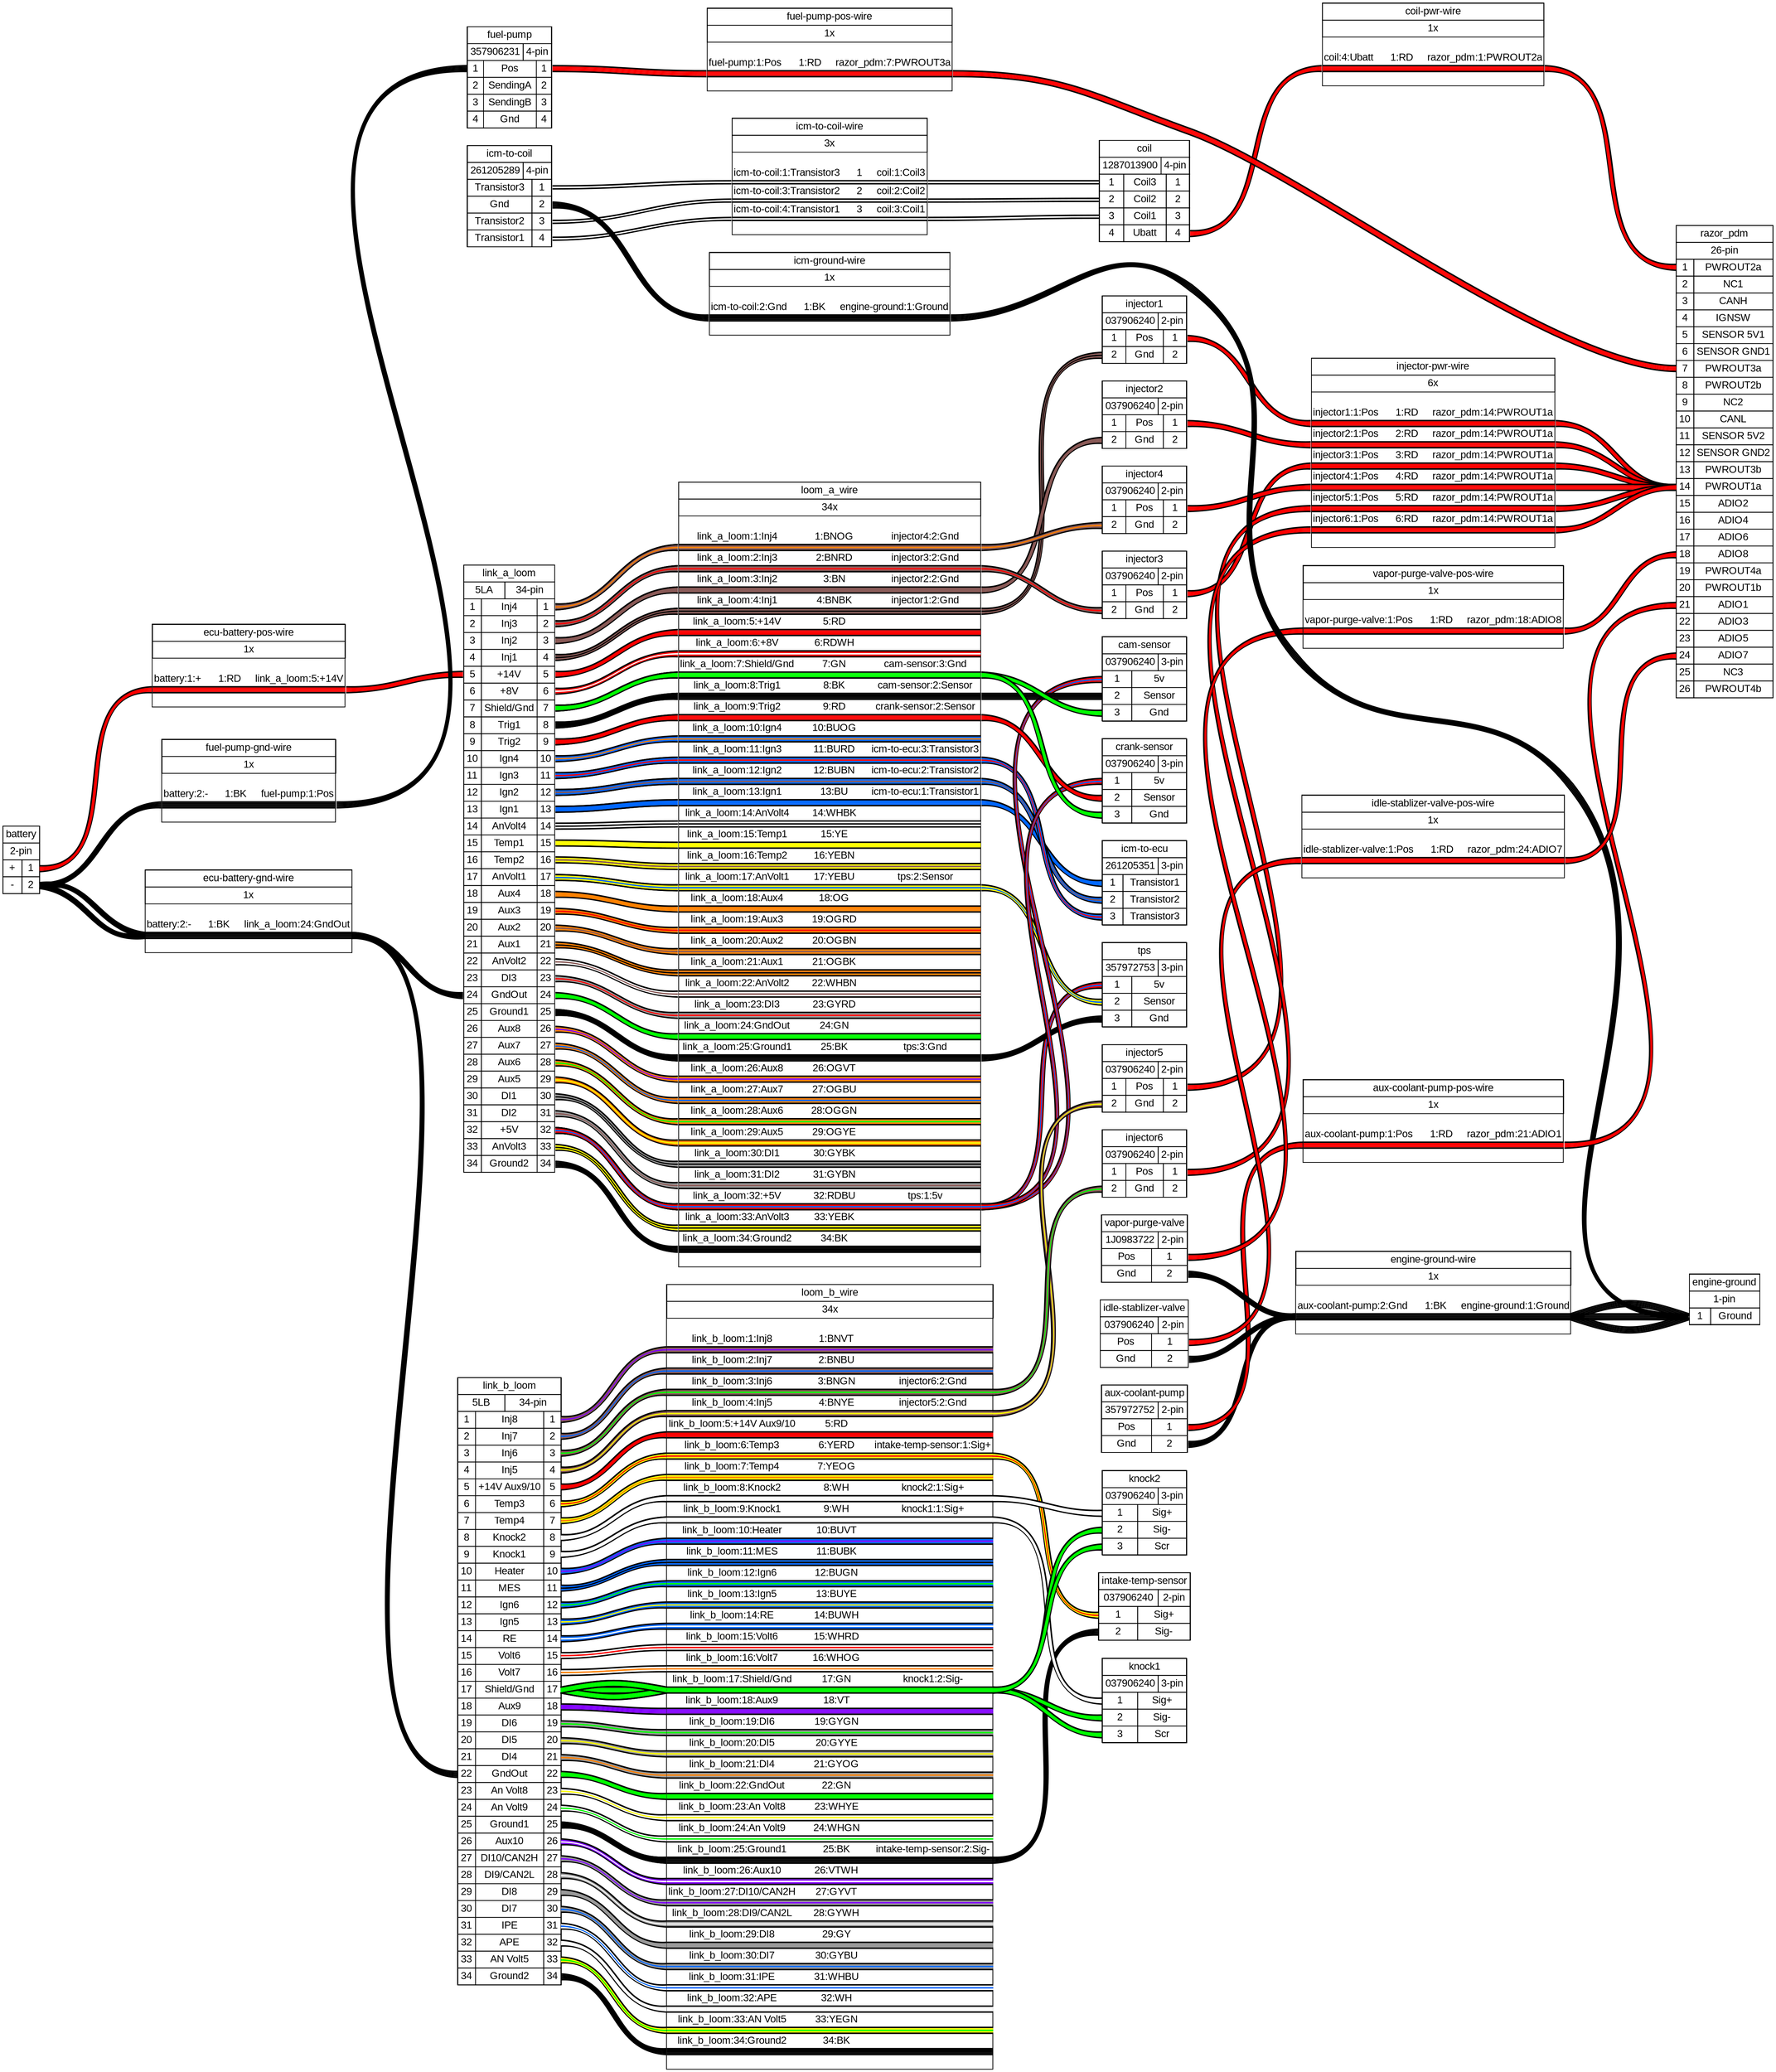 graph {
// Graph generated by WireViz 0.3.2
// https://github.com/formatc1702/WireViz
	graph [bgcolor="#FFFFFF" fontname=arial nodesep=0.33 rankdir=LR ranksep=2]
	node [fillcolor="#FFFFFF" fontname=arial height=0 margin=0 shape=none style=filled width=0]
	edge [fontname=arial style=bold]
	battery [label=<
<table border="0" cellspacing="0" cellpadding="0">
 <tr><td>
  <table border="0" cellspacing="0" cellpadding="3" cellborder="1"><tr>
   <td balign="left">battery</td>
  </tr></table>
 </td></tr>
 <tr><td>
  <table border="0" cellspacing="0" cellpadding="3" cellborder="1"><tr>
   <td balign="left">2-pin</td>
  </tr></table>
 </td></tr>
 <tr><td>
  <table border="0" cellspacing="0" cellpadding="3" cellborder="1">
   <tr>
    <td>+</td>
    <td port="p1r">1</td>
   </tr>
   <tr>
    <td>-</td>
    <td port="p2r">2</td>
   </tr>
  </table>
 </td></tr>
</table>
> fillcolor="#FFFFFF" shape=box style=filled]
	link_a_loom [label=<
<table border="0" cellspacing="0" cellpadding="0">
 <tr><td>
  <table border="0" cellspacing="0" cellpadding="3" cellborder="1"><tr>
   <td balign="left">link_a_loom</td>
  </tr></table>
 </td></tr>
 <tr><td>
  <table border="0" cellspacing="0" cellpadding="3" cellborder="1"><tr>
   <td balign="left">5LA</td>
   <td balign="left">34-pin</td>
  </tr></table>
 </td></tr>
 <tr><td>
  <table border="0" cellspacing="0" cellpadding="3" cellborder="1">
   <tr>
    <td port="p1l">1</td>
    <td>Inj4</td>
    <td port="p1r">1</td>
   </tr>
   <tr>
    <td port="p2l">2</td>
    <td>Inj3</td>
    <td port="p2r">2</td>
   </tr>
   <tr>
    <td port="p3l">3</td>
    <td>Inj2</td>
    <td port="p3r">3</td>
   </tr>
   <tr>
    <td port="p4l">4</td>
    <td>Inj1</td>
    <td port="p4r">4</td>
   </tr>
   <tr>
    <td port="p5l">5</td>
    <td>+14V</td>
    <td port="p5r">5</td>
   </tr>
   <tr>
    <td port="p6l">6</td>
    <td>+8V</td>
    <td port="p6r">6</td>
   </tr>
   <tr>
    <td port="p7l">7</td>
    <td>Shield/Gnd</td>
    <td port="p7r">7</td>
   </tr>
   <tr>
    <td port="p8l">8</td>
    <td>Trig1</td>
    <td port="p8r">8</td>
   </tr>
   <tr>
    <td port="p9l">9</td>
    <td>Trig2</td>
    <td port="p9r">9</td>
   </tr>
   <tr>
    <td port="p10l">10</td>
    <td>Ign4</td>
    <td port="p10r">10</td>
   </tr>
   <tr>
    <td port="p11l">11</td>
    <td>Ign3</td>
    <td port="p11r">11</td>
   </tr>
   <tr>
    <td port="p12l">12</td>
    <td>Ign2</td>
    <td port="p12r">12</td>
   </tr>
   <tr>
    <td port="p13l">13</td>
    <td>Ign1</td>
    <td port="p13r">13</td>
   </tr>
   <tr>
    <td port="p14l">14</td>
    <td>AnVolt4</td>
    <td port="p14r">14</td>
   </tr>
   <tr>
    <td port="p15l">15</td>
    <td>Temp1</td>
    <td port="p15r">15</td>
   </tr>
   <tr>
    <td port="p16l">16</td>
    <td>Temp2</td>
    <td port="p16r">16</td>
   </tr>
   <tr>
    <td port="p17l">17</td>
    <td>AnVolt1</td>
    <td port="p17r">17</td>
   </tr>
   <tr>
    <td port="p18l">18</td>
    <td>Aux4</td>
    <td port="p18r">18</td>
   </tr>
   <tr>
    <td port="p19l">19</td>
    <td>Aux3</td>
    <td port="p19r">19</td>
   </tr>
   <tr>
    <td port="p20l">20</td>
    <td>Aux2</td>
    <td port="p20r">20</td>
   </tr>
   <tr>
    <td port="p21l">21</td>
    <td>Aux1</td>
    <td port="p21r">21</td>
   </tr>
   <tr>
    <td port="p22l">22</td>
    <td>AnVolt2</td>
    <td port="p22r">22</td>
   </tr>
   <tr>
    <td port="p23l">23</td>
    <td>DI3</td>
    <td port="p23r">23</td>
   </tr>
   <tr>
    <td port="p24l">24</td>
    <td>GndOut</td>
    <td port="p24r">24</td>
   </tr>
   <tr>
    <td port="p25l">25</td>
    <td>Ground1</td>
    <td port="p25r">25</td>
   </tr>
   <tr>
    <td port="p26l">26</td>
    <td>Aux8</td>
    <td port="p26r">26</td>
   </tr>
   <tr>
    <td port="p27l">27</td>
    <td>Aux7</td>
    <td port="p27r">27</td>
   </tr>
   <tr>
    <td port="p28l">28</td>
    <td>Aux6</td>
    <td port="p28r">28</td>
   </tr>
   <tr>
    <td port="p29l">29</td>
    <td>Aux5</td>
    <td port="p29r">29</td>
   </tr>
   <tr>
    <td port="p30l">30</td>
    <td>DI1</td>
    <td port="p30r">30</td>
   </tr>
   <tr>
    <td port="p31l">31</td>
    <td>DI2</td>
    <td port="p31r">31</td>
   </tr>
   <tr>
    <td port="p32l">32</td>
    <td>+5V</td>
    <td port="p32r">32</td>
   </tr>
   <tr>
    <td port="p33l">33</td>
    <td>AnVolt3</td>
    <td port="p33r">33</td>
   </tr>
   <tr>
    <td port="p34l">34</td>
    <td>Ground2</td>
    <td port="p34r">34</td>
   </tr>
  </table>
 </td></tr>
</table>
> fillcolor="#FFFFFF" shape=box style=filled]
	link_b_loom [label=<
<table border="0" cellspacing="0" cellpadding="0">
 <tr><td>
  <table border="0" cellspacing="0" cellpadding="3" cellborder="1"><tr>
   <td balign="left">link_b_loom</td>
  </tr></table>
 </td></tr>
 <tr><td>
  <table border="0" cellspacing="0" cellpadding="3" cellborder="1"><tr>
   <td balign="left">5LB</td>
   <td balign="left">34-pin</td>
  </tr></table>
 </td></tr>
 <tr><td>
  <table border="0" cellspacing="0" cellpadding="3" cellborder="1">
   <tr>
    <td port="p1l">1</td>
    <td>Inj8</td>
    <td port="p1r">1</td>
   </tr>
   <tr>
    <td port="p2l">2</td>
    <td>Inj7</td>
    <td port="p2r">2</td>
   </tr>
   <tr>
    <td port="p3l">3</td>
    <td>Inj6</td>
    <td port="p3r">3</td>
   </tr>
   <tr>
    <td port="p4l">4</td>
    <td>Inj5</td>
    <td port="p4r">4</td>
   </tr>
   <tr>
    <td port="p5l">5</td>
    <td>+14V Aux9/10</td>
    <td port="p5r">5</td>
   </tr>
   <tr>
    <td port="p6l">6</td>
    <td>Temp3</td>
    <td port="p6r">6</td>
   </tr>
   <tr>
    <td port="p7l">7</td>
    <td>Temp4</td>
    <td port="p7r">7</td>
   </tr>
   <tr>
    <td port="p8l">8</td>
    <td>Knock2</td>
    <td port="p8r">8</td>
   </tr>
   <tr>
    <td port="p9l">9</td>
    <td>Knock1</td>
    <td port="p9r">9</td>
   </tr>
   <tr>
    <td port="p10l">10</td>
    <td>Heater</td>
    <td port="p10r">10</td>
   </tr>
   <tr>
    <td port="p11l">11</td>
    <td>MES</td>
    <td port="p11r">11</td>
   </tr>
   <tr>
    <td port="p12l">12</td>
    <td>Ign6</td>
    <td port="p12r">12</td>
   </tr>
   <tr>
    <td port="p13l">13</td>
    <td>Ign5</td>
    <td port="p13r">13</td>
   </tr>
   <tr>
    <td port="p14l">14</td>
    <td>RE</td>
    <td port="p14r">14</td>
   </tr>
   <tr>
    <td port="p15l">15</td>
    <td>Volt6</td>
    <td port="p15r">15</td>
   </tr>
   <tr>
    <td port="p16l">16</td>
    <td>Volt7</td>
    <td port="p16r">16</td>
   </tr>
   <tr>
    <td port="p17l">17</td>
    <td>Shield/Gnd</td>
    <td port="p17r">17</td>
   </tr>
   <tr>
    <td port="p18l">18</td>
    <td>Aux9</td>
    <td port="p18r">18</td>
   </tr>
   <tr>
    <td port="p19l">19</td>
    <td>DI6</td>
    <td port="p19r">19</td>
   </tr>
   <tr>
    <td port="p20l">20</td>
    <td>DI5</td>
    <td port="p20r">20</td>
   </tr>
   <tr>
    <td port="p21l">21</td>
    <td>DI4</td>
    <td port="p21r">21</td>
   </tr>
   <tr>
    <td port="p22l">22</td>
    <td>GndOut</td>
    <td port="p22r">22</td>
   </tr>
   <tr>
    <td port="p23l">23</td>
    <td>An Volt8</td>
    <td port="p23r">23</td>
   </tr>
   <tr>
    <td port="p24l">24</td>
    <td>An Volt9</td>
    <td port="p24r">24</td>
   </tr>
   <tr>
    <td port="p25l">25</td>
    <td>Ground1</td>
    <td port="p25r">25</td>
   </tr>
   <tr>
    <td port="p26l">26</td>
    <td>Aux10</td>
    <td port="p26r">26</td>
   </tr>
   <tr>
    <td port="p27l">27</td>
    <td>DI10/CAN2H</td>
    <td port="p27r">27</td>
   </tr>
   <tr>
    <td port="p28l">28</td>
    <td>DI9/CAN2L</td>
    <td port="p28r">28</td>
   </tr>
   <tr>
    <td port="p29l">29</td>
    <td>DI8</td>
    <td port="p29r">29</td>
   </tr>
   <tr>
    <td port="p30l">30</td>
    <td>DI7</td>
    <td port="p30r">30</td>
   </tr>
   <tr>
    <td port="p31l">31</td>
    <td>IPE</td>
    <td port="p31r">31</td>
   </tr>
   <tr>
    <td port="p32l">32</td>
    <td>APE</td>
    <td port="p32r">32</td>
   </tr>
   <tr>
    <td port="p33l">33</td>
    <td>AN Volt5</td>
    <td port="p33r">33</td>
   </tr>
   <tr>
    <td port="p34l">34</td>
    <td>Ground2</td>
    <td port="p34r">34</td>
   </tr>
  </table>
 </td></tr>
</table>
> fillcolor="#FFFFFF" shape=box style=filled]
	razor_pdm [label=<
<table border="0" cellspacing="0" cellpadding="0">
 <tr><td>
  <table border="0" cellspacing="0" cellpadding="3" cellborder="1"><tr>
   <td balign="left">razor_pdm</td>
  </tr></table>
 </td></tr>
 <tr><td>
  <table border="0" cellspacing="0" cellpadding="3" cellborder="1"><tr>
   <td balign="left">26-pin</td>
  </tr></table>
 </td></tr>
 <tr><td>
  <table border="0" cellspacing="0" cellpadding="3" cellborder="1">
   <tr>
    <td port="p1l">1</td>
    <td>PWROUT2a</td>
   </tr>
   <tr>
    <td port="p2l">2</td>
    <td>NC1</td>
   </tr>
   <tr>
    <td port="p3l">3</td>
    <td>CANH</td>
   </tr>
   <tr>
    <td port="p4l">4</td>
    <td>IGNSW</td>
   </tr>
   <tr>
    <td port="p5l">5</td>
    <td>SENSOR 5V1</td>
   </tr>
   <tr>
    <td port="p6l">6</td>
    <td>SENSOR GND1</td>
   </tr>
   <tr>
    <td port="p7l">7</td>
    <td>PWROUT3a</td>
   </tr>
   <tr>
    <td port="p8l">8</td>
    <td>PWROUT2b</td>
   </tr>
   <tr>
    <td port="p9l">9</td>
    <td>NC2</td>
   </tr>
   <tr>
    <td port="p10l">10</td>
    <td>CANL</td>
   </tr>
   <tr>
    <td port="p11l">11</td>
    <td>SENSOR 5V2</td>
   </tr>
   <tr>
    <td port="p12l">12</td>
    <td>SENSOR GND2</td>
   </tr>
   <tr>
    <td port="p13l">13</td>
    <td>PWROUT3b</td>
   </tr>
   <tr>
    <td port="p14l">14</td>
    <td>PWROUT1a</td>
   </tr>
   <tr>
    <td port="p15l">15</td>
    <td>ADIO2</td>
   </tr>
   <tr>
    <td port="p16l">16</td>
    <td>ADIO4</td>
   </tr>
   <tr>
    <td port="p17l">17</td>
    <td>ADIO6</td>
   </tr>
   <tr>
    <td port="p18l">18</td>
    <td>ADIO8</td>
   </tr>
   <tr>
    <td port="p19l">19</td>
    <td>PWROUT4a</td>
   </tr>
   <tr>
    <td port="p20l">20</td>
    <td>PWROUT1b</td>
   </tr>
   <tr>
    <td port="p21l">21</td>
    <td>ADIO1</td>
   </tr>
   <tr>
    <td port="p22l">22</td>
    <td>ADIO3</td>
   </tr>
   <tr>
    <td port="p23l">23</td>
    <td>ADIO5</td>
   </tr>
   <tr>
    <td port="p24l">24</td>
    <td>ADIO7</td>
   </tr>
   <tr>
    <td port="p25l">25</td>
    <td>NC3</td>
   </tr>
   <tr>
    <td port="p26l">26</td>
    <td>PWROUT4b</td>
   </tr>
  </table>
 </td></tr>
</table>
> fillcolor="#FFFFFF" shape=box style=filled]
	"icm-to-ecu" [label=<
<table border="0" cellspacing="0" cellpadding="0">
 <tr><td>
  <table border="0" cellspacing="0" cellpadding="3" cellborder="1"><tr>
   <td balign="left">icm-to-ecu</td>
  </tr></table>
 </td></tr>
 <tr><td>
  <table border="0" cellspacing="0" cellpadding="3" cellborder="1"><tr>
   <td balign="left">261205351</td>
   <td balign="left">3-pin</td>
  </tr></table>
 </td></tr>
 <tr><td>
  <table border="0" cellspacing="0" cellpadding="3" cellborder="1">
   <tr>
    <td port="p1l">1</td>
    <td>Transistor1</td>
   </tr>
   <tr>
    <td port="p2l">2</td>
    <td>Transistor2</td>
   </tr>
   <tr>
    <td port="p3l">3</td>
    <td>Transistor3</td>
   </tr>
  </table>
 </td></tr>
</table>
> fillcolor="#FFFFFF" shape=box style=filled]
	"icm-to-coil" [label=<
<table border="0" cellspacing="0" cellpadding="0">
 <tr><td>
  <table border="0" cellspacing="0" cellpadding="3" cellborder="1"><tr>
   <td balign="left">icm-to-coil</td>
  </tr></table>
 </td></tr>
 <tr><td>
  <table border="0" cellspacing="0" cellpadding="3" cellborder="1"><tr>
   <td balign="left">261205289</td>
   <td balign="left">4-pin</td>
  </tr></table>
 </td></tr>
 <tr><td>
  <table border="0" cellspacing="0" cellpadding="3" cellborder="1">
   <tr>
    <td>Transistor3</td>
    <td port="p1r">1</td>
   </tr>
   <tr>
    <td>Gnd</td>
    <td port="p2r">2</td>
   </tr>
   <tr>
    <td>Transistor2</td>
    <td port="p3r">3</td>
   </tr>
   <tr>
    <td>Transistor1</td>
    <td port="p4r">4</td>
   </tr>
  </table>
 </td></tr>
</table>
> fillcolor="#FFFFFF" shape=box style=filled]
	coil [label=<
<table border="0" cellspacing="0" cellpadding="0">
 <tr><td>
  <table border="0" cellspacing="0" cellpadding="3" cellborder="1"><tr>
   <td balign="left">coil</td>
  </tr></table>
 </td></tr>
 <tr><td>
  <table border="0" cellspacing="0" cellpadding="3" cellborder="1"><tr>
   <td balign="left">1287013900</td>
   <td balign="left">4-pin</td>
  </tr></table>
 </td></tr>
 <tr><td>
  <table border="0" cellspacing="0" cellpadding="3" cellborder="1">
   <tr>
    <td port="p1l">1</td>
    <td>Coil3</td>
    <td port="p1r">1</td>
   </tr>
   <tr>
    <td port="p2l">2</td>
    <td>Coil2</td>
    <td port="p2r">2</td>
   </tr>
   <tr>
    <td port="p3l">3</td>
    <td>Coil1</td>
    <td port="p3r">3</td>
   </tr>
   <tr>
    <td port="p4l">4</td>
    <td>Ubatt</td>
    <td port="p4r">4</td>
   </tr>
  </table>
 </td></tr>
</table>
> fillcolor="#FFFFFF" shape=box style=filled]
	"engine-ground" [label=<
<table border="0" cellspacing="0" cellpadding="0">
 <tr><td>
  <table border="0" cellspacing="0" cellpadding="3" cellborder="1"><tr>
   <td balign="left">engine-ground</td>
  </tr></table>
 </td></tr>
 <tr><td>
  <table border="0" cellspacing="0" cellpadding="3" cellborder="1"><tr>
   <td balign="left">1-pin</td>
  </tr></table>
 </td></tr>
 <tr><td>
  <table border="0" cellspacing="0" cellpadding="3" cellborder="1">
   <tr>
    <td port="p1l">1</td>
    <td>Ground</td>
   </tr>
  </table>
 </td></tr>
</table>
> fillcolor="#FFFFFF" shape=box style=filled]
	tps [label=<
<table border="0" cellspacing="0" cellpadding="0">
 <tr><td>
  <table border="0" cellspacing="0" cellpadding="3" cellborder="1"><tr>
   <td balign="left">tps</td>
  </tr></table>
 </td></tr>
 <tr><td>
  <table border="0" cellspacing="0" cellpadding="3" cellborder="1"><tr>
   <td balign="left">357972753</td>
   <td balign="left">3-pin</td>
  </tr></table>
 </td></tr>
 <tr><td>
  <table border="0" cellspacing="0" cellpadding="3" cellborder="1">
   <tr>
    <td port="p1l">1</td>
    <td>5v</td>
   </tr>
   <tr>
    <td port="p2l">2</td>
    <td>Sensor</td>
   </tr>
   <tr>
    <td port="p3l">3</td>
    <td>Gnd</td>
   </tr>
  </table>
 </td></tr>
</table>
> fillcolor="#FFFFFF" shape=box style=filled]
	"cam-sensor" [label=<
<table border="0" cellspacing="0" cellpadding="0">
 <tr><td>
  <table border="0" cellspacing="0" cellpadding="3" cellborder="1"><tr>
   <td balign="left">cam-sensor</td>
  </tr></table>
 </td></tr>
 <tr><td>
  <table border="0" cellspacing="0" cellpadding="3" cellborder="1"><tr>
   <td balign="left">037906240</td>
   <td balign="left">3-pin</td>
  </tr></table>
 </td></tr>
 <tr><td>
  <table border="0" cellspacing="0" cellpadding="3" cellborder="1">
   <tr>
    <td port="p1l">1</td>
    <td>5v</td>
   </tr>
   <tr>
    <td port="p2l">2</td>
    <td>Sensor</td>
   </tr>
   <tr>
    <td port="p3l">3</td>
    <td>Gnd</td>
   </tr>
  </table>
 </td></tr>
</table>
> fillcolor="#FFFFFF" shape=box style=filled]
	"crank-sensor" [label=<
<table border="0" cellspacing="0" cellpadding="0">
 <tr><td>
  <table border="0" cellspacing="0" cellpadding="3" cellborder="1"><tr>
   <td balign="left">crank-sensor</td>
  </tr></table>
 </td></tr>
 <tr><td>
  <table border="0" cellspacing="0" cellpadding="3" cellborder="1"><tr>
   <td balign="left">037906240</td>
   <td balign="left">3-pin</td>
  </tr></table>
 </td></tr>
 <tr><td>
  <table border="0" cellspacing="0" cellpadding="3" cellborder="1">
   <tr>
    <td port="p1l">1</td>
    <td>5v</td>
   </tr>
   <tr>
    <td port="p2l">2</td>
    <td>Sensor</td>
   </tr>
   <tr>
    <td port="p3l">3</td>
    <td>Gnd</td>
   </tr>
  </table>
 </td></tr>
</table>
> fillcolor="#FFFFFF" shape=box style=filled]
	"intake-temp-sensor" [label=<
<table border="0" cellspacing="0" cellpadding="0">
 <tr><td>
  <table border="0" cellspacing="0" cellpadding="3" cellborder="1"><tr>
   <td balign="left">intake-temp-sensor</td>
  </tr></table>
 </td></tr>
 <tr><td>
  <table border="0" cellspacing="0" cellpadding="3" cellborder="1"><tr>
   <td balign="left">037906240</td>
   <td balign="left">2-pin</td>
  </tr></table>
 </td></tr>
 <tr><td>
  <table border="0" cellspacing="0" cellpadding="3" cellborder="1">
   <tr>
    <td port="p1l">1</td>
    <td>Sig+</td>
   </tr>
   <tr>
    <td port="p2l">2</td>
    <td>Sig-</td>
   </tr>
  </table>
 </td></tr>
</table>
> fillcolor="#FFFFFF" shape=box style=filled]
	injector1 [label=<
<table border="0" cellspacing="0" cellpadding="0">
 <tr><td>
  <table border="0" cellspacing="0" cellpadding="3" cellborder="1"><tr>
   <td balign="left">injector1</td>
  </tr></table>
 </td></tr>
 <tr><td>
  <table border="0" cellspacing="0" cellpadding="3" cellborder="1"><tr>
   <td balign="left">037906240</td>
   <td balign="left">2-pin</td>
  </tr></table>
 </td></tr>
 <tr><td>
  <table border="0" cellspacing="0" cellpadding="3" cellborder="1">
   <tr>
    <td port="p1l">1</td>
    <td>Pos</td>
    <td port="p1r">1</td>
   </tr>
   <tr>
    <td port="p2l">2</td>
    <td>Gnd</td>
    <td port="p2r">2</td>
   </tr>
  </table>
 </td></tr>
</table>
> fillcolor="#FFFFFF" shape=box style=filled]
	injector2 [label=<
<table border="0" cellspacing="0" cellpadding="0">
 <tr><td>
  <table border="0" cellspacing="0" cellpadding="3" cellborder="1"><tr>
   <td balign="left">injector2</td>
  </tr></table>
 </td></tr>
 <tr><td>
  <table border="0" cellspacing="0" cellpadding="3" cellborder="1"><tr>
   <td balign="left">037906240</td>
   <td balign="left">2-pin</td>
  </tr></table>
 </td></tr>
 <tr><td>
  <table border="0" cellspacing="0" cellpadding="3" cellborder="1">
   <tr>
    <td port="p1l">1</td>
    <td>Pos</td>
    <td port="p1r">1</td>
   </tr>
   <tr>
    <td port="p2l">2</td>
    <td>Gnd</td>
    <td port="p2r">2</td>
   </tr>
  </table>
 </td></tr>
</table>
> fillcolor="#FFFFFF" shape=box style=filled]
	injector3 [label=<
<table border="0" cellspacing="0" cellpadding="0">
 <tr><td>
  <table border="0" cellspacing="0" cellpadding="3" cellborder="1"><tr>
   <td balign="left">injector3</td>
  </tr></table>
 </td></tr>
 <tr><td>
  <table border="0" cellspacing="0" cellpadding="3" cellborder="1"><tr>
   <td balign="left">037906240</td>
   <td balign="left">2-pin</td>
  </tr></table>
 </td></tr>
 <tr><td>
  <table border="0" cellspacing="0" cellpadding="3" cellborder="1">
   <tr>
    <td port="p1l">1</td>
    <td>Pos</td>
    <td port="p1r">1</td>
   </tr>
   <tr>
    <td port="p2l">2</td>
    <td>Gnd</td>
    <td port="p2r">2</td>
   </tr>
  </table>
 </td></tr>
</table>
> fillcolor="#FFFFFF" shape=box style=filled]
	injector4 [label=<
<table border="0" cellspacing="0" cellpadding="0">
 <tr><td>
  <table border="0" cellspacing="0" cellpadding="3" cellborder="1"><tr>
   <td balign="left">injector4</td>
  </tr></table>
 </td></tr>
 <tr><td>
  <table border="0" cellspacing="0" cellpadding="3" cellborder="1"><tr>
   <td balign="left">037906240</td>
   <td balign="left">2-pin</td>
  </tr></table>
 </td></tr>
 <tr><td>
  <table border="0" cellspacing="0" cellpadding="3" cellborder="1">
   <tr>
    <td port="p1l">1</td>
    <td>Pos</td>
    <td port="p1r">1</td>
   </tr>
   <tr>
    <td port="p2l">2</td>
    <td>Gnd</td>
    <td port="p2r">2</td>
   </tr>
  </table>
 </td></tr>
</table>
> fillcolor="#FFFFFF" shape=box style=filled]
	injector5 [label=<
<table border="0" cellspacing="0" cellpadding="0">
 <tr><td>
  <table border="0" cellspacing="0" cellpadding="3" cellborder="1"><tr>
   <td balign="left">injector5</td>
  </tr></table>
 </td></tr>
 <tr><td>
  <table border="0" cellspacing="0" cellpadding="3" cellborder="1"><tr>
   <td balign="left">037906240</td>
   <td balign="left">2-pin</td>
  </tr></table>
 </td></tr>
 <tr><td>
  <table border="0" cellspacing="0" cellpadding="3" cellborder="1">
   <tr>
    <td port="p1l">1</td>
    <td>Pos</td>
    <td port="p1r">1</td>
   </tr>
   <tr>
    <td port="p2l">2</td>
    <td>Gnd</td>
    <td port="p2r">2</td>
   </tr>
  </table>
 </td></tr>
</table>
> fillcolor="#FFFFFF" shape=box style=filled]
	injector6 [label=<
<table border="0" cellspacing="0" cellpadding="0">
 <tr><td>
  <table border="0" cellspacing="0" cellpadding="3" cellborder="1"><tr>
   <td balign="left">injector6</td>
  </tr></table>
 </td></tr>
 <tr><td>
  <table border="0" cellspacing="0" cellpadding="3" cellborder="1"><tr>
   <td balign="left">037906240</td>
   <td balign="left">2-pin</td>
  </tr></table>
 </td></tr>
 <tr><td>
  <table border="0" cellspacing="0" cellpadding="3" cellborder="1">
   <tr>
    <td port="p1l">1</td>
    <td>Pos</td>
    <td port="p1r">1</td>
   </tr>
   <tr>
    <td port="p2l">2</td>
    <td>Gnd</td>
    <td port="p2r">2</td>
   </tr>
  </table>
 </td></tr>
</table>
> fillcolor="#FFFFFF" shape=box style=filled]
	knock1 [label=<
<table border="0" cellspacing="0" cellpadding="0">
 <tr><td>
  <table border="0" cellspacing="0" cellpadding="3" cellborder="1"><tr>
   <td balign="left">knock1</td>
  </tr></table>
 </td></tr>
 <tr><td>
  <table border="0" cellspacing="0" cellpadding="3" cellborder="1"><tr>
   <td balign="left">037906240</td>
   <td balign="left">3-pin</td>
  </tr></table>
 </td></tr>
 <tr><td>
  <table border="0" cellspacing="0" cellpadding="3" cellborder="1">
   <tr>
    <td port="p1l">1</td>
    <td>Sig+</td>
   </tr>
   <tr>
    <td port="p2l">2</td>
    <td>Sig-</td>
   </tr>
   <tr>
    <td port="p3l">3</td>
    <td>Scr</td>
   </tr>
  </table>
 </td></tr>
</table>
> fillcolor="#FFFFFF" shape=box style=filled]
	knock2 [label=<
<table border="0" cellspacing="0" cellpadding="0">
 <tr><td>
  <table border="0" cellspacing="0" cellpadding="3" cellborder="1"><tr>
   <td balign="left">knock2</td>
  </tr></table>
 </td></tr>
 <tr><td>
  <table border="0" cellspacing="0" cellpadding="3" cellborder="1"><tr>
   <td balign="left">037906240</td>
   <td balign="left">3-pin</td>
  </tr></table>
 </td></tr>
 <tr><td>
  <table border="0" cellspacing="0" cellpadding="3" cellborder="1">
   <tr>
    <td port="p1l">1</td>
    <td>Sig+</td>
   </tr>
   <tr>
    <td port="p2l">2</td>
    <td>Sig-</td>
   </tr>
   <tr>
    <td port="p3l">3</td>
    <td>Scr</td>
   </tr>
  </table>
 </td></tr>
</table>
> fillcolor="#FFFFFF" shape=box style=filled]
	"aux-coolant-pump" [label=<
<table border="0" cellspacing="0" cellpadding="0">
 <tr><td>
  <table border="0" cellspacing="0" cellpadding="3" cellborder="1"><tr>
   <td balign="left">aux-coolant-pump</td>
  </tr></table>
 </td></tr>
 <tr><td>
  <table border="0" cellspacing="0" cellpadding="3" cellborder="1"><tr>
   <td balign="left">357972752</td>
   <td balign="left">2-pin</td>
  </tr></table>
 </td></tr>
 <tr><td>
  <table border="0" cellspacing="0" cellpadding="3" cellborder="1">
   <tr>
    <td>Pos</td>
    <td port="p1r">1</td>
   </tr>
   <tr>
    <td>Gnd</td>
    <td port="p2r">2</td>
   </tr>
  </table>
 </td></tr>
</table>
> fillcolor="#FFFFFF" shape=box style=filled]
	"idle-stablizer-valve" [label=<
<table border="0" cellspacing="0" cellpadding="0">
 <tr><td>
  <table border="0" cellspacing="0" cellpadding="3" cellborder="1"><tr>
   <td balign="left">idle-stablizer-valve</td>
  </tr></table>
 </td></tr>
 <tr><td>
  <table border="0" cellspacing="0" cellpadding="3" cellborder="1"><tr>
   <td balign="left">037906240</td>
   <td balign="left">2-pin</td>
  </tr></table>
 </td></tr>
 <tr><td>
  <table border="0" cellspacing="0" cellpadding="3" cellborder="1">
   <tr>
    <td>Pos</td>
    <td port="p1r">1</td>
   </tr>
   <tr>
    <td>Gnd</td>
    <td port="p2r">2</td>
   </tr>
  </table>
 </td></tr>
</table>
> fillcolor="#FFFFFF" shape=box style=filled]
	"vapor-purge-valve" [label=<
<table border="0" cellspacing="0" cellpadding="0">
 <tr><td>
  <table border="0" cellspacing="0" cellpadding="3" cellborder="1"><tr>
   <td balign="left">vapor-purge-valve</td>
  </tr></table>
 </td></tr>
 <tr><td>
  <table border="0" cellspacing="0" cellpadding="3" cellborder="1"><tr>
   <td balign="left">1J0983722</td>
   <td balign="left">2-pin</td>
  </tr></table>
 </td></tr>
 <tr><td>
  <table border="0" cellspacing="0" cellpadding="3" cellborder="1">
   <tr>
    <td>Pos</td>
    <td port="p1r">1</td>
   </tr>
   <tr>
    <td>Gnd</td>
    <td port="p2r">2</td>
   </tr>
  </table>
 </td></tr>
</table>
> fillcolor="#FFFFFF" shape=box style=filled]
	"fuel-pump" [label=<
<table border="0" cellspacing="0" cellpadding="0">
 <tr><td>
  <table border="0" cellspacing="0" cellpadding="3" cellborder="1"><tr>
   <td balign="left">fuel-pump</td>
  </tr></table>
 </td></tr>
 <tr><td>
  <table border="0" cellspacing="0" cellpadding="3" cellborder="1"><tr>
   <td balign="left">357906231</td>
   <td balign="left">4-pin</td>
  </tr></table>
 </td></tr>
 <tr><td>
  <table border="0" cellspacing="0" cellpadding="3" cellborder="1">
   <tr>
    <td port="p1l">1</td>
    <td>Pos</td>
    <td port="p1r">1</td>
   </tr>
   <tr>
    <td port="p2l">2</td>
    <td>SendingA</td>
    <td port="p2r">2</td>
   </tr>
   <tr>
    <td port="p3l">3</td>
    <td>SendingB</td>
    <td port="p3r">3</td>
   </tr>
   <tr>
    <td port="p4l">4</td>
    <td>Gnd</td>
    <td port="p4r">4</td>
   </tr>
  </table>
 </td></tr>
</table>
> fillcolor="#FFFFFF" shape=box style=filled]
	edge [color="#000000:#895956:#ff8000:#895956:#000000"]
	link_a_loom:p1r:e -- loom_a_wire:w1:w
	edge [color="#000000:#895956:#ff0000:#895956:#000000"]
	link_a_loom:p2r:e -- loom_a_wire:w2:w
	edge [color="#000000:#895956:#895956:#895956:#000000"]
	link_a_loom:p3r:e -- loom_a_wire:w3:w
	edge [color="#000000:#895956:#000000:#895956:#000000"]
	link_a_loom:p4r:e -- loom_a_wire:w4:w
	edge [color="#000000:#ff0000:#ff0000:#ff0000:#000000"]
	link_a_loom:p5r:e -- loom_a_wire:w5:w
	edge [color="#000000:#ff0000:#ffffff:#ff0000:#000000"]
	link_a_loom:p6r:e -- loom_a_wire:w6:w
	edge [color="#000000:#00ff00:#00ff00:#00ff00:#000000"]
	link_a_loom:p7r:e -- loom_a_wire:w7:w
	edge [color="#000000:#000000:#000000:#000000:#000000"]
	link_a_loom:p8r:e -- loom_a_wire:w8:w
	edge [color="#000000:#ff0000:#ff0000:#ff0000:#000000"]
	link_a_loom:p9r:e -- loom_a_wire:w9:w
	edge [color="#000000:#0066ff:#ff8000:#0066ff:#000000"]
	link_a_loom:p10r:e -- loom_a_wire:w10:w
	edge [color="#000000:#0066ff:#ff0000:#0066ff:#000000"]
	link_a_loom:p11r:e -- loom_a_wire:w11:w
	edge [color="#000000:#0066ff:#895956:#0066ff:#000000"]
	link_a_loom:p12r:e -- loom_a_wire:w12:w
	edge [color="#000000:#0066ff:#0066ff:#0066ff:#000000"]
	link_a_loom:p13r:e -- loom_a_wire:w13:w
	edge [color="#000000:#ffffff:#000000:#ffffff:#000000"]
	link_a_loom:p14r:e -- loom_a_wire:w14:w
	edge [color="#000000:#ffff00:#ffff00:#ffff00:#000000"]
	link_a_loom:p15r:e -- loom_a_wire:w15:w
	edge [color="#000000:#ffff00:#895956:#ffff00:#000000"]
	link_a_loom:p16r:e -- loom_a_wire:w16:w
	edge [color="#000000:#ffff00:#0066ff:#ffff00:#000000"]
	link_a_loom:p17r:e -- loom_a_wire:w17:w
	edge [color="#000000:#ff8000:#ff8000:#ff8000:#000000"]
	link_a_loom:p18r:e -- loom_a_wire:w18:w
	edge [color="#000000:#ff8000:#ff0000:#ff8000:#000000"]
	link_a_loom:p19r:e -- loom_a_wire:w19:w
	edge [color="#000000:#ff8000:#895956:#ff8000:#000000"]
	link_a_loom:p20r:e -- loom_a_wire:w20:w
	edge [color="#000000:#ff8000:#000000:#ff8000:#000000"]
	link_a_loom:p21r:e -- loom_a_wire:w21:w
	edge [color="#000000:#ffffff:#895956:#ffffff:#000000"]
	link_a_loom:p22r:e -- loom_a_wire:w22:w
	edge [color="#000000:#999999:#ff0000:#999999:#000000"]
	link_a_loom:p23r:e -- loom_a_wire:w23:w
	edge [color="#000000:#00ff00:#00ff00:#00ff00:#000000"]
	link_a_loom:p24r:e -- loom_a_wire:w24:w
	edge [color="#000000:#000000:#000000:#000000:#000000"]
	link_a_loom:p25r:e -- loom_a_wire:w25:w
	edge [color="#000000:#ff8000:#8000ff:#ff8000:#000000"]
	link_a_loom:p26r:e -- loom_a_wire:w26:w
	edge [color="#000000:#ff8000:#0066ff:#ff8000:#000000"]
	link_a_loom:p27r:e -- loom_a_wire:w27:w
	edge [color="#000000:#ff8000:#00ff00:#ff8000:#000000"]
	link_a_loom:p28r:e -- loom_a_wire:w28:w
	edge [color="#000000:#ff8000:#ffff00:#ff8000:#000000"]
	link_a_loom:p29r:e -- loom_a_wire:w29:w
	edge [color="#000000:#999999:#000000:#999999:#000000"]
	link_a_loom:p30r:e -- loom_a_wire:w30:w
	edge [color="#000000:#999999:#895956:#999999:#000000"]
	link_a_loom:p31r:e -- loom_a_wire:w31:w
	edge [color="#000000:#ff0000:#0066ff:#ff0000:#000000"]
	link_a_loom:p32r:e -- loom_a_wire:w32:w
	edge [color="#000000:#ffff00:#000000:#ffff00:#000000"]
	link_a_loom:p33r:e -- loom_a_wire:w33:w
	edge [color="#000000:#000000:#000000:#000000:#000000"]
	link_a_loom:p34r:e -- loom_a_wire:w34:w
	edge [color="#000000:#0066ff:#0066ff:#0066ff:#000000"]
	link_a_loom:p13r:e -- loom_a_wire:w13:w
	loom_a_wire:w13:e -- "icm-to-ecu":p1l:w
	edge [color="#000000:#0066ff:#895956:#0066ff:#000000"]
	link_a_loom:p12r:e -- loom_a_wire:w12:w
	loom_a_wire:w12:e -- "icm-to-ecu":p2l:w
	edge [color="#000000:#0066ff:#ff0000:#0066ff:#000000"]
	link_a_loom:p11r:e -- loom_a_wire:w11:w
	loom_a_wire:w11:e -- "icm-to-ecu":p3l:w
	edge [color="#000000:#ff0000:#0066ff:#ff0000:#000000"]
	link_a_loom:p32r:e -- loom_a_wire:w32:w
	loom_a_wire:w32:e -- tps:p1l:w
	edge [color="#000000:#ffff00:#0066ff:#ffff00:#000000"]
	link_a_loom:p17r:e -- loom_a_wire:w17:w
	loom_a_wire:w17:e -- tps:p2l:w
	edge [color="#000000:#000000:#000000:#000000:#000000"]
	link_a_loom:p25r:e -- loom_a_wire:w25:w
	loom_a_wire:w25:e -- tps:p3l:w
	edge [color="#000000:#ff0000:#0066ff:#ff0000:#000000"]
	link_a_loom:p32r:e -- loom_a_wire:w32:w
	loom_a_wire:w32:e -- "cam-sensor":p1l:w
	edge [color="#000000:#000000:#000000:#000000:#000000"]
	link_a_loom:p8r:e -- loom_a_wire:w8:w
	loom_a_wire:w8:e -- "cam-sensor":p2l:w
	edge [color="#000000:#00ff00:#00ff00:#00ff00:#000000"]
	link_a_loom:p7r:e -- loom_a_wire:w7:w
	loom_a_wire:w7:e -- "cam-sensor":p3l:w
	edge [color="#000000:#ff0000:#0066ff:#ff0000:#000000"]
	link_a_loom:p32r:e -- loom_a_wire:w32:w
	loom_a_wire:w32:e -- "crank-sensor":p1l:w
	edge [color="#000000:#ff0000:#ff0000:#ff0000:#000000"]
	link_a_loom:p9r:e -- loom_a_wire:w9:w
	loom_a_wire:w9:e -- "crank-sensor":p2l:w
	edge [color="#000000:#00ff00:#00ff00:#00ff00:#000000"]
	link_a_loom:p7r:e -- loom_a_wire:w7:w
	loom_a_wire:w7:e -- "crank-sensor":p3l:w
	edge [color="#000000:#895956:#000000:#895956:#000000"]
	link_a_loom:p4r:e -- loom_a_wire:w4:w
	loom_a_wire:w4:e -- injector1:p2l:w
	edge [color="#000000:#895956:#895956:#895956:#000000"]
	link_a_loom:p3r:e -- loom_a_wire:w3:w
	loom_a_wire:w3:e -- injector2:p2l:w
	edge [color="#000000:#895956:#ff0000:#895956:#000000"]
	link_a_loom:p2r:e -- loom_a_wire:w2:w
	loom_a_wire:w2:e -- injector3:p2l:w
	edge [color="#000000:#895956:#ff8000:#895956:#000000"]
	link_a_loom:p1r:e -- loom_a_wire:w1:w
	loom_a_wire:w1:e -- injector4:p2l:w
	loom_a_wire [label=<
<table border="0" cellspacing="0" cellpadding="0">
 <tr><td>
  <table border="0" cellspacing="0" cellpadding="3" cellborder="1"><tr>
   <td balign="left">loom_a_wire</td>
  </tr></table>
 </td></tr>
 <tr><td>
  <table border="0" cellspacing="0" cellpadding="3" cellborder="1"><tr>
   <td balign="left">34x</td>
  </tr></table>
 </td></tr>
 <tr><td>
  <table border="0" cellspacing="0" cellborder="0">
   <tr><td>&nbsp;</td></tr>
   <tr>
    <td>link_a_loom:1:Inj4</td>
    <td>
     1:BNOG
    </td>
    <td>injector4:2:Gnd</td>
   </tr>
   <tr>
    <td colspan="3" border="0" cellspacing="0" cellpadding="0" port="w1" height="10">
     <table cellspacing="0" cellborder="0" border="0">
      <tr><td colspan="3" cellpadding="0" height="2" bgcolor="#000000" border="0"></td></tr>
      <tr><td colspan="3" cellpadding="0" height="2" bgcolor="#895956" border="0"></td></tr>
      <tr><td colspan="3" cellpadding="0" height="2" bgcolor="#ff8000" border="0"></td></tr>
      <tr><td colspan="3" cellpadding="0" height="2" bgcolor="#895956" border="0"></td></tr>
      <tr><td colspan="3" cellpadding="0" height="2" bgcolor="#000000" border="0"></td></tr>
     </table>
    </td>
   </tr>
   <tr>
    <td>link_a_loom:2:Inj3</td>
    <td>
     2:BNRD
    </td>
    <td>injector3:2:Gnd</td>
   </tr>
   <tr>
    <td colspan="3" border="0" cellspacing="0" cellpadding="0" port="w2" height="10">
     <table cellspacing="0" cellborder="0" border="0">
      <tr><td colspan="3" cellpadding="0" height="2" bgcolor="#000000" border="0"></td></tr>
      <tr><td colspan="3" cellpadding="0" height="2" bgcolor="#895956" border="0"></td></tr>
      <tr><td colspan="3" cellpadding="0" height="2" bgcolor="#ff0000" border="0"></td></tr>
      <tr><td colspan="3" cellpadding="0" height="2" bgcolor="#895956" border="0"></td></tr>
      <tr><td colspan="3" cellpadding="0" height="2" bgcolor="#000000" border="0"></td></tr>
     </table>
    </td>
   </tr>
   <tr>
    <td>link_a_loom:3:Inj2</td>
    <td>
     3:BN
    </td>
    <td>injector2:2:Gnd</td>
   </tr>
   <tr>
    <td colspan="3" border="0" cellspacing="0" cellpadding="0" port="w3" height="10">
     <table cellspacing="0" cellborder="0" border="0">
      <tr><td colspan="3" cellpadding="0" height="2" bgcolor="#000000" border="0"></td></tr>
      <tr><td colspan="3" cellpadding="0" height="2" bgcolor="#895956" border="0"></td></tr>
      <tr><td colspan="3" cellpadding="0" height="2" bgcolor="#895956" border="0"></td></tr>
      <tr><td colspan="3" cellpadding="0" height="2" bgcolor="#895956" border="0"></td></tr>
      <tr><td colspan="3" cellpadding="0" height="2" bgcolor="#000000" border="0"></td></tr>
     </table>
    </td>
   </tr>
   <tr>
    <td>link_a_loom:4:Inj1</td>
    <td>
     4:BNBK
    </td>
    <td>injector1:2:Gnd</td>
   </tr>
   <tr>
    <td colspan="3" border="0" cellspacing="0" cellpadding="0" port="w4" height="10">
     <table cellspacing="0" cellborder="0" border="0">
      <tr><td colspan="3" cellpadding="0" height="2" bgcolor="#000000" border="0"></td></tr>
      <tr><td colspan="3" cellpadding="0" height="2" bgcolor="#895956" border="0"></td></tr>
      <tr><td colspan="3" cellpadding="0" height="2" bgcolor="#000000" border="0"></td></tr>
      <tr><td colspan="3" cellpadding="0" height="2" bgcolor="#895956" border="0"></td></tr>
      <tr><td colspan="3" cellpadding="0" height="2" bgcolor="#000000" border="0"></td></tr>
     </table>
    </td>
   </tr>
   <tr>
    <td>link_a_loom:5:+14V</td>
    <td>
     5:RD
    </td>
    <td><!-- 5_out --></td>
   </tr>
   <tr>
    <td colspan="3" border="0" cellspacing="0" cellpadding="0" port="w5" height="10">
     <table cellspacing="0" cellborder="0" border="0">
      <tr><td colspan="3" cellpadding="0" height="2" bgcolor="#000000" border="0"></td></tr>
      <tr><td colspan="3" cellpadding="0" height="2" bgcolor="#ff0000" border="0"></td></tr>
      <tr><td colspan="3" cellpadding="0" height="2" bgcolor="#ff0000" border="0"></td></tr>
      <tr><td colspan="3" cellpadding="0" height="2" bgcolor="#ff0000" border="0"></td></tr>
      <tr><td colspan="3" cellpadding="0" height="2" bgcolor="#000000" border="0"></td></tr>
     </table>
    </td>
   </tr>
   <tr>
    <td>link_a_loom:6:+8V</td>
    <td>
     6:RDWH
    </td>
    <td><!-- 6_out --></td>
   </tr>
   <tr>
    <td colspan="3" border="0" cellspacing="0" cellpadding="0" port="w6" height="10">
     <table cellspacing="0" cellborder="0" border="0">
      <tr><td colspan="3" cellpadding="0" height="2" bgcolor="#000000" border="0"></td></tr>
      <tr><td colspan="3" cellpadding="0" height="2" bgcolor="#ff0000" border="0"></td></tr>
      <tr><td colspan="3" cellpadding="0" height="2" bgcolor="#ffffff" border="0"></td></tr>
      <tr><td colspan="3" cellpadding="0" height="2" bgcolor="#ff0000" border="0"></td></tr>
      <tr><td colspan="3" cellpadding="0" height="2" bgcolor="#000000" border="0"></td></tr>
     </table>
    </td>
   </tr>
   <tr>
    <td>link_a_loom:7:Shield/Gnd</td>
    <td>
     7:GN
    </td>
    <td>cam-sensor:3:Gnd</td>
   </tr>
   <tr>
    <td colspan="3" border="0" cellspacing="0" cellpadding="0" port="w7" height="10">
     <table cellspacing="0" cellborder="0" border="0">
      <tr><td colspan="3" cellpadding="0" height="2" bgcolor="#000000" border="0"></td></tr>
      <tr><td colspan="3" cellpadding="0" height="2" bgcolor="#00ff00" border="0"></td></tr>
      <tr><td colspan="3" cellpadding="0" height="2" bgcolor="#00ff00" border="0"></td></tr>
      <tr><td colspan="3" cellpadding="0" height="2" bgcolor="#00ff00" border="0"></td></tr>
      <tr><td colspan="3" cellpadding="0" height="2" bgcolor="#000000" border="0"></td></tr>
     </table>
    </td>
   </tr>
   <tr>
    <td>link_a_loom:8:Trig1</td>
    <td>
     8:BK
    </td>
    <td>cam-sensor:2:Sensor</td>
   </tr>
   <tr>
    <td colspan="3" border="0" cellspacing="0" cellpadding="0" port="w8" height="10">
     <table cellspacing="0" cellborder="0" border="0">
      <tr><td colspan="3" cellpadding="0" height="2" bgcolor="#000000" border="0"></td></tr>
      <tr><td colspan="3" cellpadding="0" height="2" bgcolor="#000000" border="0"></td></tr>
      <tr><td colspan="3" cellpadding="0" height="2" bgcolor="#000000" border="0"></td></tr>
      <tr><td colspan="3" cellpadding="0" height="2" bgcolor="#000000" border="0"></td></tr>
      <tr><td colspan="3" cellpadding="0" height="2" bgcolor="#000000" border="0"></td></tr>
     </table>
    </td>
   </tr>
   <tr>
    <td>link_a_loom:9:Trig2</td>
    <td>
     9:RD
    </td>
    <td>crank-sensor:2:Sensor</td>
   </tr>
   <tr>
    <td colspan="3" border="0" cellspacing="0" cellpadding="0" port="w9" height="10">
     <table cellspacing="0" cellborder="0" border="0">
      <tr><td colspan="3" cellpadding="0" height="2" bgcolor="#000000" border="0"></td></tr>
      <tr><td colspan="3" cellpadding="0" height="2" bgcolor="#ff0000" border="0"></td></tr>
      <tr><td colspan="3" cellpadding="0" height="2" bgcolor="#ff0000" border="0"></td></tr>
      <tr><td colspan="3" cellpadding="0" height="2" bgcolor="#ff0000" border="0"></td></tr>
      <tr><td colspan="3" cellpadding="0" height="2" bgcolor="#000000" border="0"></td></tr>
     </table>
    </td>
   </tr>
   <tr>
    <td>link_a_loom:10:Ign4</td>
    <td>
     10:BUOG
    </td>
    <td><!-- 10_out --></td>
   </tr>
   <tr>
    <td colspan="3" border="0" cellspacing="0" cellpadding="0" port="w10" height="10">
     <table cellspacing="0" cellborder="0" border="0">
      <tr><td colspan="3" cellpadding="0" height="2" bgcolor="#000000" border="0"></td></tr>
      <tr><td colspan="3" cellpadding="0" height="2" bgcolor="#0066ff" border="0"></td></tr>
      <tr><td colspan="3" cellpadding="0" height="2" bgcolor="#ff8000" border="0"></td></tr>
      <tr><td colspan="3" cellpadding="0" height="2" bgcolor="#0066ff" border="0"></td></tr>
      <tr><td colspan="3" cellpadding="0" height="2" bgcolor="#000000" border="0"></td></tr>
     </table>
    </td>
   </tr>
   <tr>
    <td>link_a_loom:11:Ign3</td>
    <td>
     11:BURD
    </td>
    <td>icm-to-ecu:3:Transistor3</td>
   </tr>
   <tr>
    <td colspan="3" border="0" cellspacing="0" cellpadding="0" port="w11" height="10">
     <table cellspacing="0" cellborder="0" border="0">
      <tr><td colspan="3" cellpadding="0" height="2" bgcolor="#000000" border="0"></td></tr>
      <tr><td colspan="3" cellpadding="0" height="2" bgcolor="#0066ff" border="0"></td></tr>
      <tr><td colspan="3" cellpadding="0" height="2" bgcolor="#ff0000" border="0"></td></tr>
      <tr><td colspan="3" cellpadding="0" height="2" bgcolor="#0066ff" border="0"></td></tr>
      <tr><td colspan="3" cellpadding="0" height="2" bgcolor="#000000" border="0"></td></tr>
     </table>
    </td>
   </tr>
   <tr>
    <td>link_a_loom:12:Ign2</td>
    <td>
     12:BUBN
    </td>
    <td>icm-to-ecu:2:Transistor2</td>
   </tr>
   <tr>
    <td colspan="3" border="0" cellspacing="0" cellpadding="0" port="w12" height="10">
     <table cellspacing="0" cellborder="0" border="0">
      <tr><td colspan="3" cellpadding="0" height="2" bgcolor="#000000" border="0"></td></tr>
      <tr><td colspan="3" cellpadding="0" height="2" bgcolor="#0066ff" border="0"></td></tr>
      <tr><td colspan="3" cellpadding="0" height="2" bgcolor="#895956" border="0"></td></tr>
      <tr><td colspan="3" cellpadding="0" height="2" bgcolor="#0066ff" border="0"></td></tr>
      <tr><td colspan="3" cellpadding="0" height="2" bgcolor="#000000" border="0"></td></tr>
     </table>
    </td>
   </tr>
   <tr>
    <td>link_a_loom:13:Ign1</td>
    <td>
     13:BU
    </td>
    <td>icm-to-ecu:1:Transistor1</td>
   </tr>
   <tr>
    <td colspan="3" border="0" cellspacing="0" cellpadding="0" port="w13" height="10">
     <table cellspacing="0" cellborder="0" border="0">
      <tr><td colspan="3" cellpadding="0" height="2" bgcolor="#000000" border="0"></td></tr>
      <tr><td colspan="3" cellpadding="0" height="2" bgcolor="#0066ff" border="0"></td></tr>
      <tr><td colspan="3" cellpadding="0" height="2" bgcolor="#0066ff" border="0"></td></tr>
      <tr><td colspan="3" cellpadding="0" height="2" bgcolor="#0066ff" border="0"></td></tr>
      <tr><td colspan="3" cellpadding="0" height="2" bgcolor="#000000" border="0"></td></tr>
     </table>
    </td>
   </tr>
   <tr>
    <td>link_a_loom:14:AnVolt4</td>
    <td>
     14:WHBK
    </td>
    <td><!-- 14_out --></td>
   </tr>
   <tr>
    <td colspan="3" border="0" cellspacing="0" cellpadding="0" port="w14" height="10">
     <table cellspacing="0" cellborder="0" border="0">
      <tr><td colspan="3" cellpadding="0" height="2" bgcolor="#000000" border="0"></td></tr>
      <tr><td colspan="3" cellpadding="0" height="2" bgcolor="#ffffff" border="0"></td></tr>
      <tr><td colspan="3" cellpadding="0" height="2" bgcolor="#000000" border="0"></td></tr>
      <tr><td colspan="3" cellpadding="0" height="2" bgcolor="#ffffff" border="0"></td></tr>
      <tr><td colspan="3" cellpadding="0" height="2" bgcolor="#000000" border="0"></td></tr>
     </table>
    </td>
   </tr>
   <tr>
    <td>link_a_loom:15:Temp1</td>
    <td>
     15:YE
    </td>
    <td><!-- 15_out --></td>
   </tr>
   <tr>
    <td colspan="3" border="0" cellspacing="0" cellpadding="0" port="w15" height="10">
     <table cellspacing="0" cellborder="0" border="0">
      <tr><td colspan="3" cellpadding="0" height="2" bgcolor="#000000" border="0"></td></tr>
      <tr><td colspan="3" cellpadding="0" height="2" bgcolor="#ffff00" border="0"></td></tr>
      <tr><td colspan="3" cellpadding="0" height="2" bgcolor="#ffff00" border="0"></td></tr>
      <tr><td colspan="3" cellpadding="0" height="2" bgcolor="#ffff00" border="0"></td></tr>
      <tr><td colspan="3" cellpadding="0" height="2" bgcolor="#000000" border="0"></td></tr>
     </table>
    </td>
   </tr>
   <tr>
    <td>link_a_loom:16:Temp2</td>
    <td>
     16:YEBN
    </td>
    <td><!-- 16_out --></td>
   </tr>
   <tr>
    <td colspan="3" border="0" cellspacing="0" cellpadding="0" port="w16" height="10">
     <table cellspacing="0" cellborder="0" border="0">
      <tr><td colspan="3" cellpadding="0" height="2" bgcolor="#000000" border="0"></td></tr>
      <tr><td colspan="3" cellpadding="0" height="2" bgcolor="#ffff00" border="0"></td></tr>
      <tr><td colspan="3" cellpadding="0" height="2" bgcolor="#895956" border="0"></td></tr>
      <tr><td colspan="3" cellpadding="0" height="2" bgcolor="#ffff00" border="0"></td></tr>
      <tr><td colspan="3" cellpadding="0" height="2" bgcolor="#000000" border="0"></td></tr>
     </table>
    </td>
   </tr>
   <tr>
    <td>link_a_loom:17:AnVolt1</td>
    <td>
     17:YEBU
    </td>
    <td>tps:2:Sensor</td>
   </tr>
   <tr>
    <td colspan="3" border="0" cellspacing="0" cellpadding="0" port="w17" height="10">
     <table cellspacing="0" cellborder="0" border="0">
      <tr><td colspan="3" cellpadding="0" height="2" bgcolor="#000000" border="0"></td></tr>
      <tr><td colspan="3" cellpadding="0" height="2" bgcolor="#ffff00" border="0"></td></tr>
      <tr><td colspan="3" cellpadding="0" height="2" bgcolor="#0066ff" border="0"></td></tr>
      <tr><td colspan="3" cellpadding="0" height="2" bgcolor="#ffff00" border="0"></td></tr>
      <tr><td colspan="3" cellpadding="0" height="2" bgcolor="#000000" border="0"></td></tr>
     </table>
    </td>
   </tr>
   <tr>
    <td>link_a_loom:18:Aux4</td>
    <td>
     18:OG
    </td>
    <td><!-- 18_out --></td>
   </tr>
   <tr>
    <td colspan="3" border="0" cellspacing="0" cellpadding="0" port="w18" height="10">
     <table cellspacing="0" cellborder="0" border="0">
      <tr><td colspan="3" cellpadding="0" height="2" bgcolor="#000000" border="0"></td></tr>
      <tr><td colspan="3" cellpadding="0" height="2" bgcolor="#ff8000" border="0"></td></tr>
      <tr><td colspan="3" cellpadding="0" height="2" bgcolor="#ff8000" border="0"></td></tr>
      <tr><td colspan="3" cellpadding="0" height="2" bgcolor="#ff8000" border="0"></td></tr>
      <tr><td colspan="3" cellpadding="0" height="2" bgcolor="#000000" border="0"></td></tr>
     </table>
    </td>
   </tr>
   <tr>
    <td>link_a_loom:19:Aux3</td>
    <td>
     19:OGRD
    </td>
    <td><!-- 19_out --></td>
   </tr>
   <tr>
    <td colspan="3" border="0" cellspacing="0" cellpadding="0" port="w19" height="10">
     <table cellspacing="0" cellborder="0" border="0">
      <tr><td colspan="3" cellpadding="0" height="2" bgcolor="#000000" border="0"></td></tr>
      <tr><td colspan="3" cellpadding="0" height="2" bgcolor="#ff8000" border="0"></td></tr>
      <tr><td colspan="3" cellpadding="0" height="2" bgcolor="#ff0000" border="0"></td></tr>
      <tr><td colspan="3" cellpadding="0" height="2" bgcolor="#ff8000" border="0"></td></tr>
      <tr><td colspan="3" cellpadding="0" height="2" bgcolor="#000000" border="0"></td></tr>
     </table>
    </td>
   </tr>
   <tr>
    <td>link_a_loom:20:Aux2</td>
    <td>
     20:OGBN
    </td>
    <td><!-- 20_out --></td>
   </tr>
   <tr>
    <td colspan="3" border="0" cellspacing="0" cellpadding="0" port="w20" height="10">
     <table cellspacing="0" cellborder="0" border="0">
      <tr><td colspan="3" cellpadding="0" height="2" bgcolor="#000000" border="0"></td></tr>
      <tr><td colspan="3" cellpadding="0" height="2" bgcolor="#ff8000" border="0"></td></tr>
      <tr><td colspan="3" cellpadding="0" height="2" bgcolor="#895956" border="0"></td></tr>
      <tr><td colspan="3" cellpadding="0" height="2" bgcolor="#ff8000" border="0"></td></tr>
      <tr><td colspan="3" cellpadding="0" height="2" bgcolor="#000000" border="0"></td></tr>
     </table>
    </td>
   </tr>
   <tr>
    <td>link_a_loom:21:Aux1</td>
    <td>
     21:OGBK
    </td>
    <td><!-- 21_out --></td>
   </tr>
   <tr>
    <td colspan="3" border="0" cellspacing="0" cellpadding="0" port="w21" height="10">
     <table cellspacing="0" cellborder="0" border="0">
      <tr><td colspan="3" cellpadding="0" height="2" bgcolor="#000000" border="0"></td></tr>
      <tr><td colspan="3" cellpadding="0" height="2" bgcolor="#ff8000" border="0"></td></tr>
      <tr><td colspan="3" cellpadding="0" height="2" bgcolor="#000000" border="0"></td></tr>
      <tr><td colspan="3" cellpadding="0" height="2" bgcolor="#ff8000" border="0"></td></tr>
      <tr><td colspan="3" cellpadding="0" height="2" bgcolor="#000000" border="0"></td></tr>
     </table>
    </td>
   </tr>
   <tr>
    <td>link_a_loom:22:AnVolt2</td>
    <td>
     22:WHBN
    </td>
    <td><!-- 22_out --></td>
   </tr>
   <tr>
    <td colspan="3" border="0" cellspacing="0" cellpadding="0" port="w22" height="10">
     <table cellspacing="0" cellborder="0" border="0">
      <tr><td colspan="3" cellpadding="0" height="2" bgcolor="#000000" border="0"></td></tr>
      <tr><td colspan="3" cellpadding="0" height="2" bgcolor="#ffffff" border="0"></td></tr>
      <tr><td colspan="3" cellpadding="0" height="2" bgcolor="#895956" border="0"></td></tr>
      <tr><td colspan="3" cellpadding="0" height="2" bgcolor="#ffffff" border="0"></td></tr>
      <tr><td colspan="3" cellpadding="0" height="2" bgcolor="#000000" border="0"></td></tr>
     </table>
    </td>
   </tr>
   <tr>
    <td>link_a_loom:23:DI3</td>
    <td>
     23:GYRD
    </td>
    <td><!-- 23_out --></td>
   </tr>
   <tr>
    <td colspan="3" border="0" cellspacing="0" cellpadding="0" port="w23" height="10">
     <table cellspacing="0" cellborder="0" border="0">
      <tr><td colspan="3" cellpadding="0" height="2" bgcolor="#000000" border="0"></td></tr>
      <tr><td colspan="3" cellpadding="0" height="2" bgcolor="#999999" border="0"></td></tr>
      <tr><td colspan="3" cellpadding="0" height="2" bgcolor="#ff0000" border="0"></td></tr>
      <tr><td colspan="3" cellpadding="0" height="2" bgcolor="#999999" border="0"></td></tr>
      <tr><td colspan="3" cellpadding="0" height="2" bgcolor="#000000" border="0"></td></tr>
     </table>
    </td>
   </tr>
   <tr>
    <td>link_a_loom:24:GndOut</td>
    <td>
     24:GN
    </td>
    <td><!-- 24_out --></td>
   </tr>
   <tr>
    <td colspan="3" border="0" cellspacing="0" cellpadding="0" port="w24" height="10">
     <table cellspacing="0" cellborder="0" border="0">
      <tr><td colspan="3" cellpadding="0" height="2" bgcolor="#000000" border="0"></td></tr>
      <tr><td colspan="3" cellpadding="0" height="2" bgcolor="#00ff00" border="0"></td></tr>
      <tr><td colspan="3" cellpadding="0" height="2" bgcolor="#00ff00" border="0"></td></tr>
      <tr><td colspan="3" cellpadding="0" height="2" bgcolor="#00ff00" border="0"></td></tr>
      <tr><td colspan="3" cellpadding="0" height="2" bgcolor="#000000" border="0"></td></tr>
     </table>
    </td>
   </tr>
   <tr>
    <td>link_a_loom:25:Ground1</td>
    <td>
     25:BK
    </td>
    <td>tps:3:Gnd</td>
   </tr>
   <tr>
    <td colspan="3" border="0" cellspacing="0" cellpadding="0" port="w25" height="10">
     <table cellspacing="0" cellborder="0" border="0">
      <tr><td colspan="3" cellpadding="0" height="2" bgcolor="#000000" border="0"></td></tr>
      <tr><td colspan="3" cellpadding="0" height="2" bgcolor="#000000" border="0"></td></tr>
      <tr><td colspan="3" cellpadding="0" height="2" bgcolor="#000000" border="0"></td></tr>
      <tr><td colspan="3" cellpadding="0" height="2" bgcolor="#000000" border="0"></td></tr>
      <tr><td colspan="3" cellpadding="0" height="2" bgcolor="#000000" border="0"></td></tr>
     </table>
    </td>
   </tr>
   <tr>
    <td>link_a_loom:26:Aux8</td>
    <td>
     26:OGVT
    </td>
    <td><!-- 26_out --></td>
   </tr>
   <tr>
    <td colspan="3" border="0" cellspacing="0" cellpadding="0" port="w26" height="10">
     <table cellspacing="0" cellborder="0" border="0">
      <tr><td colspan="3" cellpadding="0" height="2" bgcolor="#000000" border="0"></td></tr>
      <tr><td colspan="3" cellpadding="0" height="2" bgcolor="#ff8000" border="0"></td></tr>
      <tr><td colspan="3" cellpadding="0" height="2" bgcolor="#8000ff" border="0"></td></tr>
      <tr><td colspan="3" cellpadding="0" height="2" bgcolor="#ff8000" border="0"></td></tr>
      <tr><td colspan="3" cellpadding="0" height="2" bgcolor="#000000" border="0"></td></tr>
     </table>
    </td>
   </tr>
   <tr>
    <td>link_a_loom:27:Aux7</td>
    <td>
     27:OGBU
    </td>
    <td><!-- 27_out --></td>
   </tr>
   <tr>
    <td colspan="3" border="0" cellspacing="0" cellpadding="0" port="w27" height="10">
     <table cellspacing="0" cellborder="0" border="0">
      <tr><td colspan="3" cellpadding="0" height="2" bgcolor="#000000" border="0"></td></tr>
      <tr><td colspan="3" cellpadding="0" height="2" bgcolor="#ff8000" border="0"></td></tr>
      <tr><td colspan="3" cellpadding="0" height="2" bgcolor="#0066ff" border="0"></td></tr>
      <tr><td colspan="3" cellpadding="0" height="2" bgcolor="#ff8000" border="0"></td></tr>
      <tr><td colspan="3" cellpadding="0" height="2" bgcolor="#000000" border="0"></td></tr>
     </table>
    </td>
   </tr>
   <tr>
    <td>link_a_loom:28:Aux6</td>
    <td>
     28:OGGN
    </td>
    <td><!-- 28_out --></td>
   </tr>
   <tr>
    <td colspan="3" border="0" cellspacing="0" cellpadding="0" port="w28" height="10">
     <table cellspacing="0" cellborder="0" border="0">
      <tr><td colspan="3" cellpadding="0" height="2" bgcolor="#000000" border="0"></td></tr>
      <tr><td colspan="3" cellpadding="0" height="2" bgcolor="#ff8000" border="0"></td></tr>
      <tr><td colspan="3" cellpadding="0" height="2" bgcolor="#00ff00" border="0"></td></tr>
      <tr><td colspan="3" cellpadding="0" height="2" bgcolor="#ff8000" border="0"></td></tr>
      <tr><td colspan="3" cellpadding="0" height="2" bgcolor="#000000" border="0"></td></tr>
     </table>
    </td>
   </tr>
   <tr>
    <td>link_a_loom:29:Aux5</td>
    <td>
     29:OGYE
    </td>
    <td><!-- 29_out --></td>
   </tr>
   <tr>
    <td colspan="3" border="0" cellspacing="0" cellpadding="0" port="w29" height="10">
     <table cellspacing="0" cellborder="0" border="0">
      <tr><td colspan="3" cellpadding="0" height="2" bgcolor="#000000" border="0"></td></tr>
      <tr><td colspan="3" cellpadding="0" height="2" bgcolor="#ff8000" border="0"></td></tr>
      <tr><td colspan="3" cellpadding="0" height="2" bgcolor="#ffff00" border="0"></td></tr>
      <tr><td colspan="3" cellpadding="0" height="2" bgcolor="#ff8000" border="0"></td></tr>
      <tr><td colspan="3" cellpadding="0" height="2" bgcolor="#000000" border="0"></td></tr>
     </table>
    </td>
   </tr>
   <tr>
    <td>link_a_loom:30:DI1</td>
    <td>
     30:GYBK
    </td>
    <td><!-- 30_out --></td>
   </tr>
   <tr>
    <td colspan="3" border="0" cellspacing="0" cellpadding="0" port="w30" height="10">
     <table cellspacing="0" cellborder="0" border="0">
      <tr><td colspan="3" cellpadding="0" height="2" bgcolor="#000000" border="0"></td></tr>
      <tr><td colspan="3" cellpadding="0" height="2" bgcolor="#999999" border="0"></td></tr>
      <tr><td colspan="3" cellpadding="0" height="2" bgcolor="#000000" border="0"></td></tr>
      <tr><td colspan="3" cellpadding="0" height="2" bgcolor="#999999" border="0"></td></tr>
      <tr><td colspan="3" cellpadding="0" height="2" bgcolor="#000000" border="0"></td></tr>
     </table>
    </td>
   </tr>
   <tr>
    <td>link_a_loom:31:DI2</td>
    <td>
     31:GYBN
    </td>
    <td><!-- 31_out --></td>
   </tr>
   <tr>
    <td colspan="3" border="0" cellspacing="0" cellpadding="0" port="w31" height="10">
     <table cellspacing="0" cellborder="0" border="0">
      <tr><td colspan="3" cellpadding="0" height="2" bgcolor="#000000" border="0"></td></tr>
      <tr><td colspan="3" cellpadding="0" height="2" bgcolor="#999999" border="0"></td></tr>
      <tr><td colspan="3" cellpadding="0" height="2" bgcolor="#895956" border="0"></td></tr>
      <tr><td colspan="3" cellpadding="0" height="2" bgcolor="#999999" border="0"></td></tr>
      <tr><td colspan="3" cellpadding="0" height="2" bgcolor="#000000" border="0"></td></tr>
     </table>
    </td>
   </tr>
   <tr>
    <td>link_a_loom:32:+5V</td>
    <td>
     32:RDBU
    </td>
    <td>tps:1:5v</td>
   </tr>
   <tr>
    <td colspan="3" border="0" cellspacing="0" cellpadding="0" port="w32" height="10">
     <table cellspacing="0" cellborder="0" border="0">
      <tr><td colspan="3" cellpadding="0" height="2" bgcolor="#000000" border="0"></td></tr>
      <tr><td colspan="3" cellpadding="0" height="2" bgcolor="#ff0000" border="0"></td></tr>
      <tr><td colspan="3" cellpadding="0" height="2" bgcolor="#0066ff" border="0"></td></tr>
      <tr><td colspan="3" cellpadding="0" height="2" bgcolor="#ff0000" border="0"></td></tr>
      <tr><td colspan="3" cellpadding="0" height="2" bgcolor="#000000" border="0"></td></tr>
     </table>
    </td>
   </tr>
   <tr>
    <td>link_a_loom:33:AnVolt3</td>
    <td>
     33:YEBK
    </td>
    <td><!-- 33_out --></td>
   </tr>
   <tr>
    <td colspan="3" border="0" cellspacing="0" cellpadding="0" port="w33" height="10">
     <table cellspacing="0" cellborder="0" border="0">
      <tr><td colspan="3" cellpadding="0" height="2" bgcolor="#000000" border="0"></td></tr>
      <tr><td colspan="3" cellpadding="0" height="2" bgcolor="#ffff00" border="0"></td></tr>
      <tr><td colspan="3" cellpadding="0" height="2" bgcolor="#000000" border="0"></td></tr>
      <tr><td colspan="3" cellpadding="0" height="2" bgcolor="#ffff00" border="0"></td></tr>
      <tr><td colspan="3" cellpadding="0" height="2" bgcolor="#000000" border="0"></td></tr>
     </table>
    </td>
   </tr>
   <tr>
    <td>link_a_loom:34:Ground2</td>
    <td>
     34:BK
    </td>
    <td><!-- 34_out --></td>
   </tr>
   <tr>
    <td colspan="3" border="0" cellspacing="0" cellpadding="0" port="w34" height="10">
     <table cellspacing="0" cellborder="0" border="0">
      <tr><td colspan="3" cellpadding="0" height="2" bgcolor="#000000" border="0"></td></tr>
      <tr><td colspan="3" cellpadding="0" height="2" bgcolor="#000000" border="0"></td></tr>
      <tr><td colspan="3" cellpadding="0" height="2" bgcolor="#000000" border="0"></td></tr>
      <tr><td colspan="3" cellpadding="0" height="2" bgcolor="#000000" border="0"></td></tr>
      <tr><td colspan="3" cellpadding="0" height="2" bgcolor="#000000" border="0"></td></tr>
     </table>
    </td>
   </tr>
   <tr><td>&nbsp;</td></tr>
  </table>
 </td></tr>
</table>
> fillcolor="#FFFFFF" shape=box style=filled]
	edge [color="#000000:#895956:#8000ff:#895956:#000000"]
	link_b_loom:p1r:e -- loom_b_wire:w1:w
	edge [color="#000000:#895956:#0066ff:#895956:#000000"]
	link_b_loom:p2r:e -- loom_b_wire:w2:w
	edge [color="#000000:#895956:#00ff00:#895956:#000000"]
	link_b_loom:p3r:e -- loom_b_wire:w3:w
	edge [color="#000000:#895956:#ffff00:#895956:#000000"]
	link_b_loom:p4r:e -- loom_b_wire:w4:w
	edge [color="#000000:#ff0000:#ff0000:#ff0000:#000000"]
	link_b_loom:p5r:e -- loom_b_wire:w5:w
	edge [color="#000000:#ffff00:#ff0000:#ffff00:#000000"]
	link_b_loom:p6r:e -- loom_b_wire:w6:w
	edge [color="#000000:#ffff00:#ff8000:#ffff00:#000000"]
	link_b_loom:p7r:e -- loom_b_wire:w7:w
	edge [color="#000000:#ffffff:#ffffff:#ffffff:#000000"]
	link_b_loom:p8r:e -- loom_b_wire:w8:w
	edge [color="#000000:#ffffff:#ffffff:#ffffff:#000000"]
	link_b_loom:p9r:e -- loom_b_wire:w9:w
	edge [color="#000000:#0066ff:#8000ff:#0066ff:#000000"]
	link_b_loom:p10r:e -- loom_b_wire:w10:w
	edge [color="#000000:#0066ff:#000000:#0066ff:#000000"]
	link_b_loom:p11r:e -- loom_b_wire:w11:w
	edge [color="#000000:#0066ff:#00ff00:#0066ff:#000000"]
	link_b_loom:p12r:e -- loom_b_wire:w12:w
	edge [color="#000000:#0066ff:#ffff00:#0066ff:#000000"]
	link_b_loom:p13r:e -- loom_b_wire:w13:w
	edge [color="#000000:#0066ff:#ffffff:#0066ff:#000000"]
	link_b_loom:p14r:e -- loom_b_wire:w14:w
	edge [color="#000000:#ffffff:#ff0000:#ffffff:#000000"]
	link_b_loom:p15r:e -- loom_b_wire:w15:w
	edge [color="#000000:#ffffff:#ff8000:#ffffff:#000000"]
	link_b_loom:p16r:e -- loom_b_wire:w16:w
	edge [color="#000000:#00ff00:#00ff00:#00ff00:#000000"]
	link_b_loom:p17r:e -- loom_b_wire:w17:w
	edge [color="#000000:#8000ff:#8000ff:#8000ff:#000000"]
	link_b_loom:p18r:e -- loom_b_wire:w18:w
	edge [color="#000000:#999999:#00ff00:#999999:#000000"]
	link_b_loom:p19r:e -- loom_b_wire:w19:w
	edge [color="#000000:#999999:#ffff00:#999999:#000000"]
	link_b_loom:p20r:e -- loom_b_wire:w20:w
	edge [color="#000000:#999999:#ff8000:#999999:#000000"]
	link_b_loom:p21r:e -- loom_b_wire:w21:w
	edge [color="#000000:#00ff00:#00ff00:#00ff00:#000000"]
	link_b_loom:p22r:e -- loom_b_wire:w22:w
	edge [color="#000000:#ffffff:#ffff00:#ffffff:#000000"]
	link_b_loom:p23r:e -- loom_b_wire:w23:w
	edge [color="#000000:#ffffff:#00ff00:#ffffff:#000000"]
	link_b_loom:p24r:e -- loom_b_wire:w24:w
	edge [color="#000000:#000000:#000000:#000000:#000000"]
	link_b_loom:p25r:e -- loom_b_wire:w25:w
	edge [color="#000000:#8000ff:#ffffff:#8000ff:#000000"]
	link_b_loom:p26r:e -- loom_b_wire:w26:w
	edge [color="#000000:#999999:#8000ff:#999999:#000000"]
	link_b_loom:p27r:e -- loom_b_wire:w27:w
	edge [color="#000000:#999999:#ffffff:#999999:#000000"]
	link_b_loom:p28r:e -- loom_b_wire:w28:w
	edge [color="#000000:#999999:#999999:#999999:#000000"]
	link_b_loom:p29r:e -- loom_b_wire:w29:w
	edge [color="#000000:#999999:#0066ff:#999999:#000000"]
	link_b_loom:p30r:e -- loom_b_wire:w30:w
	edge [color="#000000:#ffffff:#0066ff:#ffffff:#000000"]
	link_b_loom:p31r:e -- loom_b_wire:w31:w
	edge [color="#000000:#ffffff:#ffffff:#ffffff:#000000"]
	link_b_loom:p32r:e -- loom_b_wire:w32:w
	edge [color="#000000:#ffff00:#00ff00:#ffff00:#000000"]
	link_b_loom:p33r:e -- loom_b_wire:w33:w
	edge [color="#000000:#000000:#000000:#000000:#000000"]
	link_b_loom:p34r:e -- loom_b_wire:w34:w
	edge [color="#000000:#ffff00:#ff0000:#ffff00:#000000"]
	link_b_loom:p6r:e -- loom_b_wire:w6:w
	loom_b_wire:w6:e -- "intake-temp-sensor":p1l:w
	edge [color="#000000:#000000:#000000:#000000:#000000"]
	link_b_loom:p25r:e -- loom_b_wire:w25:w
	loom_b_wire:w25:e -- "intake-temp-sensor":p2l:w
	edge [color="#000000:#895956:#ffff00:#895956:#000000"]
	link_b_loom:p4r:e -- loom_b_wire:w4:w
	loom_b_wire:w4:e -- injector5:p2l:w
	edge [color="#000000:#895956:#00ff00:#895956:#000000"]
	link_b_loom:p3r:e -- loom_b_wire:w3:w
	loom_b_wire:w3:e -- injector6:p2l:w
	edge [color="#000000:#ffffff:#ffffff:#ffffff:#000000"]
	link_b_loom:p9r:e -- loom_b_wire:w9:w
	loom_b_wire:w9:e -- knock1:p1l:w
	edge [color="#000000:#00ff00:#00ff00:#00ff00:#000000"]
	link_b_loom:p17r:e -- loom_b_wire:w17:w
	loom_b_wire:w17:e -- knock1:p2l:w
	edge [color="#000000:#00ff00:#00ff00:#00ff00:#000000"]
	link_b_loom:p17r:e -- loom_b_wire:w17:w
	loom_b_wire:w17:e -- knock1:p3l:w
	edge [color="#000000:#ffffff:#ffffff:#ffffff:#000000"]
	link_b_loom:p8r:e -- loom_b_wire:w8:w
	loom_b_wire:w8:e -- knock2:p1l:w
	edge [color="#000000:#00ff00:#00ff00:#00ff00:#000000"]
	link_b_loom:p17r:e -- loom_b_wire:w17:w
	loom_b_wire:w17:e -- knock2:p2l:w
	edge [color="#000000:#00ff00:#00ff00:#00ff00:#000000"]
	link_b_loom:p17r:e -- loom_b_wire:w17:w
	loom_b_wire:w17:e -- knock2:p3l:w
	loom_b_wire [label=<
<table border="0" cellspacing="0" cellpadding="0">
 <tr><td>
  <table border="0" cellspacing="0" cellpadding="3" cellborder="1"><tr>
   <td balign="left">loom_b_wire</td>
  </tr></table>
 </td></tr>
 <tr><td>
  <table border="0" cellspacing="0" cellpadding="3" cellborder="1"><tr>
   <td balign="left">34x</td>
  </tr></table>
 </td></tr>
 <tr><td>
  <table border="0" cellspacing="0" cellborder="0">
   <tr><td>&nbsp;</td></tr>
   <tr>
    <td>link_b_loom:1:Inj8</td>
    <td>
     1:BNVT
    </td>
    <td><!-- 1_out --></td>
   </tr>
   <tr>
    <td colspan="3" border="0" cellspacing="0" cellpadding="0" port="w1" height="10">
     <table cellspacing="0" cellborder="0" border="0">
      <tr><td colspan="3" cellpadding="0" height="2" bgcolor="#000000" border="0"></td></tr>
      <tr><td colspan="3" cellpadding="0" height="2" bgcolor="#895956" border="0"></td></tr>
      <tr><td colspan="3" cellpadding="0" height="2" bgcolor="#8000ff" border="0"></td></tr>
      <tr><td colspan="3" cellpadding="0" height="2" bgcolor="#895956" border="0"></td></tr>
      <tr><td colspan="3" cellpadding="0" height="2" bgcolor="#000000" border="0"></td></tr>
     </table>
    </td>
   </tr>
   <tr>
    <td>link_b_loom:2:Inj7</td>
    <td>
     2:BNBU
    </td>
    <td><!-- 2_out --></td>
   </tr>
   <tr>
    <td colspan="3" border="0" cellspacing="0" cellpadding="0" port="w2" height="10">
     <table cellspacing="0" cellborder="0" border="0">
      <tr><td colspan="3" cellpadding="0" height="2" bgcolor="#000000" border="0"></td></tr>
      <tr><td colspan="3" cellpadding="0" height="2" bgcolor="#895956" border="0"></td></tr>
      <tr><td colspan="3" cellpadding="0" height="2" bgcolor="#0066ff" border="0"></td></tr>
      <tr><td colspan="3" cellpadding="0" height="2" bgcolor="#895956" border="0"></td></tr>
      <tr><td colspan="3" cellpadding="0" height="2" bgcolor="#000000" border="0"></td></tr>
     </table>
    </td>
   </tr>
   <tr>
    <td>link_b_loom:3:Inj6</td>
    <td>
     3:BNGN
    </td>
    <td>injector6:2:Gnd</td>
   </tr>
   <tr>
    <td colspan="3" border="0" cellspacing="0" cellpadding="0" port="w3" height="10">
     <table cellspacing="0" cellborder="0" border="0">
      <tr><td colspan="3" cellpadding="0" height="2" bgcolor="#000000" border="0"></td></tr>
      <tr><td colspan="3" cellpadding="0" height="2" bgcolor="#895956" border="0"></td></tr>
      <tr><td colspan="3" cellpadding="0" height="2" bgcolor="#00ff00" border="0"></td></tr>
      <tr><td colspan="3" cellpadding="0" height="2" bgcolor="#895956" border="0"></td></tr>
      <tr><td colspan="3" cellpadding="0" height="2" bgcolor="#000000" border="0"></td></tr>
     </table>
    </td>
   </tr>
   <tr>
    <td>link_b_loom:4:Inj5</td>
    <td>
     4:BNYE
    </td>
    <td>injector5:2:Gnd</td>
   </tr>
   <tr>
    <td colspan="3" border="0" cellspacing="0" cellpadding="0" port="w4" height="10">
     <table cellspacing="0" cellborder="0" border="0">
      <tr><td colspan="3" cellpadding="0" height="2" bgcolor="#000000" border="0"></td></tr>
      <tr><td colspan="3" cellpadding="0" height="2" bgcolor="#895956" border="0"></td></tr>
      <tr><td colspan="3" cellpadding="0" height="2" bgcolor="#ffff00" border="0"></td></tr>
      <tr><td colspan="3" cellpadding="0" height="2" bgcolor="#895956" border="0"></td></tr>
      <tr><td colspan="3" cellpadding="0" height="2" bgcolor="#000000" border="0"></td></tr>
     </table>
    </td>
   </tr>
   <tr>
    <td>link_b_loom:5:+14V Aux9/10</td>
    <td>
     5:RD
    </td>
    <td><!-- 5_out --></td>
   </tr>
   <tr>
    <td colspan="3" border="0" cellspacing="0" cellpadding="0" port="w5" height="10">
     <table cellspacing="0" cellborder="0" border="0">
      <tr><td colspan="3" cellpadding="0" height="2" bgcolor="#000000" border="0"></td></tr>
      <tr><td colspan="3" cellpadding="0" height="2" bgcolor="#ff0000" border="0"></td></tr>
      <tr><td colspan="3" cellpadding="0" height="2" bgcolor="#ff0000" border="0"></td></tr>
      <tr><td colspan="3" cellpadding="0" height="2" bgcolor="#ff0000" border="0"></td></tr>
      <tr><td colspan="3" cellpadding="0" height="2" bgcolor="#000000" border="0"></td></tr>
     </table>
    </td>
   </tr>
   <tr>
    <td>link_b_loom:6:Temp3</td>
    <td>
     6:YERD
    </td>
    <td>intake-temp-sensor:1:Sig+</td>
   </tr>
   <tr>
    <td colspan="3" border="0" cellspacing="0" cellpadding="0" port="w6" height="10">
     <table cellspacing="0" cellborder="0" border="0">
      <tr><td colspan="3" cellpadding="0" height="2" bgcolor="#000000" border="0"></td></tr>
      <tr><td colspan="3" cellpadding="0" height="2" bgcolor="#ffff00" border="0"></td></tr>
      <tr><td colspan="3" cellpadding="0" height="2" bgcolor="#ff0000" border="0"></td></tr>
      <tr><td colspan="3" cellpadding="0" height="2" bgcolor="#ffff00" border="0"></td></tr>
      <tr><td colspan="3" cellpadding="0" height="2" bgcolor="#000000" border="0"></td></tr>
     </table>
    </td>
   </tr>
   <tr>
    <td>link_b_loom:7:Temp4</td>
    <td>
     7:YEOG
    </td>
    <td><!-- 7_out --></td>
   </tr>
   <tr>
    <td colspan="3" border="0" cellspacing="0" cellpadding="0" port="w7" height="10">
     <table cellspacing="0" cellborder="0" border="0">
      <tr><td colspan="3" cellpadding="0" height="2" bgcolor="#000000" border="0"></td></tr>
      <tr><td colspan="3" cellpadding="0" height="2" bgcolor="#ffff00" border="0"></td></tr>
      <tr><td colspan="3" cellpadding="0" height="2" bgcolor="#ff8000" border="0"></td></tr>
      <tr><td colspan="3" cellpadding="0" height="2" bgcolor="#ffff00" border="0"></td></tr>
      <tr><td colspan="3" cellpadding="0" height="2" bgcolor="#000000" border="0"></td></tr>
     </table>
    </td>
   </tr>
   <tr>
    <td>link_b_loom:8:Knock2</td>
    <td>
     8:WH
    </td>
    <td>knock2:1:Sig+</td>
   </tr>
   <tr>
    <td colspan="3" border="0" cellspacing="0" cellpadding="0" port="w8" height="10">
     <table cellspacing="0" cellborder="0" border="0">
      <tr><td colspan="3" cellpadding="0" height="2" bgcolor="#000000" border="0"></td></tr>
      <tr><td colspan="3" cellpadding="0" height="2" bgcolor="#ffffff" border="0"></td></tr>
      <tr><td colspan="3" cellpadding="0" height="2" bgcolor="#ffffff" border="0"></td></tr>
      <tr><td colspan="3" cellpadding="0" height="2" bgcolor="#ffffff" border="0"></td></tr>
      <tr><td colspan="3" cellpadding="0" height="2" bgcolor="#000000" border="0"></td></tr>
     </table>
    </td>
   </tr>
   <tr>
    <td>link_b_loom:9:Knock1</td>
    <td>
     9:WH
    </td>
    <td>knock1:1:Sig+</td>
   </tr>
   <tr>
    <td colspan="3" border="0" cellspacing="0" cellpadding="0" port="w9" height="10">
     <table cellspacing="0" cellborder="0" border="0">
      <tr><td colspan="3" cellpadding="0" height="2" bgcolor="#000000" border="0"></td></tr>
      <tr><td colspan="3" cellpadding="0" height="2" bgcolor="#ffffff" border="0"></td></tr>
      <tr><td colspan="3" cellpadding="0" height="2" bgcolor="#ffffff" border="0"></td></tr>
      <tr><td colspan="3" cellpadding="0" height="2" bgcolor="#ffffff" border="0"></td></tr>
      <tr><td colspan="3" cellpadding="0" height="2" bgcolor="#000000" border="0"></td></tr>
     </table>
    </td>
   </tr>
   <tr>
    <td>link_b_loom:10:Heater</td>
    <td>
     10:BUVT
    </td>
    <td><!-- 10_out --></td>
   </tr>
   <tr>
    <td colspan="3" border="0" cellspacing="0" cellpadding="0" port="w10" height="10">
     <table cellspacing="0" cellborder="0" border="0">
      <tr><td colspan="3" cellpadding="0" height="2" bgcolor="#000000" border="0"></td></tr>
      <tr><td colspan="3" cellpadding="0" height="2" bgcolor="#0066ff" border="0"></td></tr>
      <tr><td colspan="3" cellpadding="0" height="2" bgcolor="#8000ff" border="0"></td></tr>
      <tr><td colspan="3" cellpadding="0" height="2" bgcolor="#0066ff" border="0"></td></tr>
      <tr><td colspan="3" cellpadding="0" height="2" bgcolor="#000000" border="0"></td></tr>
     </table>
    </td>
   </tr>
   <tr>
    <td>link_b_loom:11:MES</td>
    <td>
     11:BUBK
    </td>
    <td><!-- 11_out --></td>
   </tr>
   <tr>
    <td colspan="3" border="0" cellspacing="0" cellpadding="0" port="w11" height="10">
     <table cellspacing="0" cellborder="0" border="0">
      <tr><td colspan="3" cellpadding="0" height="2" bgcolor="#000000" border="0"></td></tr>
      <tr><td colspan="3" cellpadding="0" height="2" bgcolor="#0066ff" border="0"></td></tr>
      <tr><td colspan="3" cellpadding="0" height="2" bgcolor="#000000" border="0"></td></tr>
      <tr><td colspan="3" cellpadding="0" height="2" bgcolor="#0066ff" border="0"></td></tr>
      <tr><td colspan="3" cellpadding="0" height="2" bgcolor="#000000" border="0"></td></tr>
     </table>
    </td>
   </tr>
   <tr>
    <td>link_b_loom:12:Ign6</td>
    <td>
     12:BUGN
    </td>
    <td><!-- 12_out --></td>
   </tr>
   <tr>
    <td colspan="3" border="0" cellspacing="0" cellpadding="0" port="w12" height="10">
     <table cellspacing="0" cellborder="0" border="0">
      <tr><td colspan="3" cellpadding="0" height="2" bgcolor="#000000" border="0"></td></tr>
      <tr><td colspan="3" cellpadding="0" height="2" bgcolor="#0066ff" border="0"></td></tr>
      <tr><td colspan="3" cellpadding="0" height="2" bgcolor="#00ff00" border="0"></td></tr>
      <tr><td colspan="3" cellpadding="0" height="2" bgcolor="#0066ff" border="0"></td></tr>
      <tr><td colspan="3" cellpadding="0" height="2" bgcolor="#000000" border="0"></td></tr>
     </table>
    </td>
   </tr>
   <tr>
    <td>link_b_loom:13:Ign5</td>
    <td>
     13:BUYE
    </td>
    <td><!-- 13_out --></td>
   </tr>
   <tr>
    <td colspan="3" border="0" cellspacing="0" cellpadding="0" port="w13" height="10">
     <table cellspacing="0" cellborder="0" border="0">
      <tr><td colspan="3" cellpadding="0" height="2" bgcolor="#000000" border="0"></td></tr>
      <tr><td colspan="3" cellpadding="0" height="2" bgcolor="#0066ff" border="0"></td></tr>
      <tr><td colspan="3" cellpadding="0" height="2" bgcolor="#ffff00" border="0"></td></tr>
      <tr><td colspan="3" cellpadding="0" height="2" bgcolor="#0066ff" border="0"></td></tr>
      <tr><td colspan="3" cellpadding="0" height="2" bgcolor="#000000" border="0"></td></tr>
     </table>
    </td>
   </tr>
   <tr>
    <td>link_b_loom:14:RE</td>
    <td>
     14:BUWH
    </td>
    <td><!-- 14_out --></td>
   </tr>
   <tr>
    <td colspan="3" border="0" cellspacing="0" cellpadding="0" port="w14" height="10">
     <table cellspacing="0" cellborder="0" border="0">
      <tr><td colspan="3" cellpadding="0" height="2" bgcolor="#000000" border="0"></td></tr>
      <tr><td colspan="3" cellpadding="0" height="2" bgcolor="#0066ff" border="0"></td></tr>
      <tr><td colspan="3" cellpadding="0" height="2" bgcolor="#ffffff" border="0"></td></tr>
      <tr><td colspan="3" cellpadding="0" height="2" bgcolor="#0066ff" border="0"></td></tr>
      <tr><td colspan="3" cellpadding="0" height="2" bgcolor="#000000" border="0"></td></tr>
     </table>
    </td>
   </tr>
   <tr>
    <td>link_b_loom:15:Volt6</td>
    <td>
     15:WHRD
    </td>
    <td><!-- 15_out --></td>
   </tr>
   <tr>
    <td colspan="3" border="0" cellspacing="0" cellpadding="0" port="w15" height="10">
     <table cellspacing="0" cellborder="0" border="0">
      <tr><td colspan="3" cellpadding="0" height="2" bgcolor="#000000" border="0"></td></tr>
      <tr><td colspan="3" cellpadding="0" height="2" bgcolor="#ffffff" border="0"></td></tr>
      <tr><td colspan="3" cellpadding="0" height="2" bgcolor="#ff0000" border="0"></td></tr>
      <tr><td colspan="3" cellpadding="0" height="2" bgcolor="#ffffff" border="0"></td></tr>
      <tr><td colspan="3" cellpadding="0" height="2" bgcolor="#000000" border="0"></td></tr>
     </table>
    </td>
   </tr>
   <tr>
    <td>link_b_loom:16:Volt7</td>
    <td>
     16:WHOG
    </td>
    <td><!-- 16_out --></td>
   </tr>
   <tr>
    <td colspan="3" border="0" cellspacing="0" cellpadding="0" port="w16" height="10">
     <table cellspacing="0" cellborder="0" border="0">
      <tr><td colspan="3" cellpadding="0" height="2" bgcolor="#000000" border="0"></td></tr>
      <tr><td colspan="3" cellpadding="0" height="2" bgcolor="#ffffff" border="0"></td></tr>
      <tr><td colspan="3" cellpadding="0" height="2" bgcolor="#ff8000" border="0"></td></tr>
      <tr><td colspan="3" cellpadding="0" height="2" bgcolor="#ffffff" border="0"></td></tr>
      <tr><td colspan="3" cellpadding="0" height="2" bgcolor="#000000" border="0"></td></tr>
     </table>
    </td>
   </tr>
   <tr>
    <td>link_b_loom:17:Shield/Gnd</td>
    <td>
     17:GN
    </td>
    <td>knock1:2:Sig-</td>
   </tr>
   <tr>
    <td colspan="3" border="0" cellspacing="0" cellpadding="0" port="w17" height="10">
     <table cellspacing="0" cellborder="0" border="0">
      <tr><td colspan="3" cellpadding="0" height="2" bgcolor="#000000" border="0"></td></tr>
      <tr><td colspan="3" cellpadding="0" height="2" bgcolor="#00ff00" border="0"></td></tr>
      <tr><td colspan="3" cellpadding="0" height="2" bgcolor="#00ff00" border="0"></td></tr>
      <tr><td colspan="3" cellpadding="0" height="2" bgcolor="#00ff00" border="0"></td></tr>
      <tr><td colspan="3" cellpadding="0" height="2" bgcolor="#000000" border="0"></td></tr>
     </table>
    </td>
   </tr>
   <tr>
    <td>link_b_loom:18:Aux9</td>
    <td>
     18:VT
    </td>
    <td><!-- 18_out --></td>
   </tr>
   <tr>
    <td colspan="3" border="0" cellspacing="0" cellpadding="0" port="w18" height="10">
     <table cellspacing="0" cellborder="0" border="0">
      <tr><td colspan="3" cellpadding="0" height="2" bgcolor="#000000" border="0"></td></tr>
      <tr><td colspan="3" cellpadding="0" height="2" bgcolor="#8000ff" border="0"></td></tr>
      <tr><td colspan="3" cellpadding="0" height="2" bgcolor="#8000ff" border="0"></td></tr>
      <tr><td colspan="3" cellpadding="0" height="2" bgcolor="#8000ff" border="0"></td></tr>
      <tr><td colspan="3" cellpadding="0" height="2" bgcolor="#000000" border="0"></td></tr>
     </table>
    </td>
   </tr>
   <tr>
    <td>link_b_loom:19:DI6</td>
    <td>
     19:GYGN
    </td>
    <td><!-- 19_out --></td>
   </tr>
   <tr>
    <td colspan="3" border="0" cellspacing="0" cellpadding="0" port="w19" height="10">
     <table cellspacing="0" cellborder="0" border="0">
      <tr><td colspan="3" cellpadding="0" height="2" bgcolor="#000000" border="0"></td></tr>
      <tr><td colspan="3" cellpadding="0" height="2" bgcolor="#999999" border="0"></td></tr>
      <tr><td colspan="3" cellpadding="0" height="2" bgcolor="#00ff00" border="0"></td></tr>
      <tr><td colspan="3" cellpadding="0" height="2" bgcolor="#999999" border="0"></td></tr>
      <tr><td colspan="3" cellpadding="0" height="2" bgcolor="#000000" border="0"></td></tr>
     </table>
    </td>
   </tr>
   <tr>
    <td>link_b_loom:20:DI5</td>
    <td>
     20:GYYE
    </td>
    <td><!-- 20_out --></td>
   </tr>
   <tr>
    <td colspan="3" border="0" cellspacing="0" cellpadding="0" port="w20" height="10">
     <table cellspacing="0" cellborder="0" border="0">
      <tr><td colspan="3" cellpadding="0" height="2" bgcolor="#000000" border="0"></td></tr>
      <tr><td colspan="3" cellpadding="0" height="2" bgcolor="#999999" border="0"></td></tr>
      <tr><td colspan="3" cellpadding="0" height="2" bgcolor="#ffff00" border="0"></td></tr>
      <tr><td colspan="3" cellpadding="0" height="2" bgcolor="#999999" border="0"></td></tr>
      <tr><td colspan="3" cellpadding="0" height="2" bgcolor="#000000" border="0"></td></tr>
     </table>
    </td>
   </tr>
   <tr>
    <td>link_b_loom:21:DI4</td>
    <td>
     21:GYOG
    </td>
    <td><!-- 21_out --></td>
   </tr>
   <tr>
    <td colspan="3" border="0" cellspacing="0" cellpadding="0" port="w21" height="10">
     <table cellspacing="0" cellborder="0" border="0">
      <tr><td colspan="3" cellpadding="0" height="2" bgcolor="#000000" border="0"></td></tr>
      <tr><td colspan="3" cellpadding="0" height="2" bgcolor="#999999" border="0"></td></tr>
      <tr><td colspan="3" cellpadding="0" height="2" bgcolor="#ff8000" border="0"></td></tr>
      <tr><td colspan="3" cellpadding="0" height="2" bgcolor="#999999" border="0"></td></tr>
      <tr><td colspan="3" cellpadding="0" height="2" bgcolor="#000000" border="0"></td></tr>
     </table>
    </td>
   </tr>
   <tr>
    <td>link_b_loom:22:GndOut</td>
    <td>
     22:GN
    </td>
    <td><!-- 22_out --></td>
   </tr>
   <tr>
    <td colspan="3" border="0" cellspacing="0" cellpadding="0" port="w22" height="10">
     <table cellspacing="0" cellborder="0" border="0">
      <tr><td colspan="3" cellpadding="0" height="2" bgcolor="#000000" border="0"></td></tr>
      <tr><td colspan="3" cellpadding="0" height="2" bgcolor="#00ff00" border="0"></td></tr>
      <tr><td colspan="3" cellpadding="0" height="2" bgcolor="#00ff00" border="0"></td></tr>
      <tr><td colspan="3" cellpadding="0" height="2" bgcolor="#00ff00" border="0"></td></tr>
      <tr><td colspan="3" cellpadding="0" height="2" bgcolor="#000000" border="0"></td></tr>
     </table>
    </td>
   </tr>
   <tr>
    <td>link_b_loom:23:An Volt8</td>
    <td>
     23:WHYE
    </td>
    <td><!-- 23_out --></td>
   </tr>
   <tr>
    <td colspan="3" border="0" cellspacing="0" cellpadding="0" port="w23" height="10">
     <table cellspacing="0" cellborder="0" border="0">
      <tr><td colspan="3" cellpadding="0" height="2" bgcolor="#000000" border="0"></td></tr>
      <tr><td colspan="3" cellpadding="0" height="2" bgcolor="#ffffff" border="0"></td></tr>
      <tr><td colspan="3" cellpadding="0" height="2" bgcolor="#ffff00" border="0"></td></tr>
      <tr><td colspan="3" cellpadding="0" height="2" bgcolor="#ffffff" border="0"></td></tr>
      <tr><td colspan="3" cellpadding="0" height="2" bgcolor="#000000" border="0"></td></tr>
     </table>
    </td>
   </tr>
   <tr>
    <td>link_b_loom:24:An Volt9</td>
    <td>
     24:WHGN
    </td>
    <td><!-- 24_out --></td>
   </tr>
   <tr>
    <td colspan="3" border="0" cellspacing="0" cellpadding="0" port="w24" height="10">
     <table cellspacing="0" cellborder="0" border="0">
      <tr><td colspan="3" cellpadding="0" height="2" bgcolor="#000000" border="0"></td></tr>
      <tr><td colspan="3" cellpadding="0" height="2" bgcolor="#ffffff" border="0"></td></tr>
      <tr><td colspan="3" cellpadding="0" height="2" bgcolor="#00ff00" border="0"></td></tr>
      <tr><td colspan="3" cellpadding="0" height="2" bgcolor="#ffffff" border="0"></td></tr>
      <tr><td colspan="3" cellpadding="0" height="2" bgcolor="#000000" border="0"></td></tr>
     </table>
    </td>
   </tr>
   <tr>
    <td>link_b_loom:25:Ground1</td>
    <td>
     25:BK
    </td>
    <td>intake-temp-sensor:2:Sig-</td>
   </tr>
   <tr>
    <td colspan="3" border="0" cellspacing="0" cellpadding="0" port="w25" height="10">
     <table cellspacing="0" cellborder="0" border="0">
      <tr><td colspan="3" cellpadding="0" height="2" bgcolor="#000000" border="0"></td></tr>
      <tr><td colspan="3" cellpadding="0" height="2" bgcolor="#000000" border="0"></td></tr>
      <tr><td colspan="3" cellpadding="0" height="2" bgcolor="#000000" border="0"></td></tr>
      <tr><td colspan="3" cellpadding="0" height="2" bgcolor="#000000" border="0"></td></tr>
      <tr><td colspan="3" cellpadding="0" height="2" bgcolor="#000000" border="0"></td></tr>
     </table>
    </td>
   </tr>
   <tr>
    <td>link_b_loom:26:Aux10</td>
    <td>
     26:VTWH
    </td>
    <td><!-- 26_out --></td>
   </tr>
   <tr>
    <td colspan="3" border="0" cellspacing="0" cellpadding="0" port="w26" height="10">
     <table cellspacing="0" cellborder="0" border="0">
      <tr><td colspan="3" cellpadding="0" height="2" bgcolor="#000000" border="0"></td></tr>
      <tr><td colspan="3" cellpadding="0" height="2" bgcolor="#8000ff" border="0"></td></tr>
      <tr><td colspan="3" cellpadding="0" height="2" bgcolor="#ffffff" border="0"></td></tr>
      <tr><td colspan="3" cellpadding="0" height="2" bgcolor="#8000ff" border="0"></td></tr>
      <tr><td colspan="3" cellpadding="0" height="2" bgcolor="#000000" border="0"></td></tr>
     </table>
    </td>
   </tr>
   <tr>
    <td>link_b_loom:27:DI10/CAN2H</td>
    <td>
     27:GYVT
    </td>
    <td><!-- 27_out --></td>
   </tr>
   <tr>
    <td colspan="3" border="0" cellspacing="0" cellpadding="0" port="w27" height="10">
     <table cellspacing="0" cellborder="0" border="0">
      <tr><td colspan="3" cellpadding="0" height="2" bgcolor="#000000" border="0"></td></tr>
      <tr><td colspan="3" cellpadding="0" height="2" bgcolor="#999999" border="0"></td></tr>
      <tr><td colspan="3" cellpadding="0" height="2" bgcolor="#8000ff" border="0"></td></tr>
      <tr><td colspan="3" cellpadding="0" height="2" bgcolor="#999999" border="0"></td></tr>
      <tr><td colspan="3" cellpadding="0" height="2" bgcolor="#000000" border="0"></td></tr>
     </table>
    </td>
   </tr>
   <tr>
    <td>link_b_loom:28:DI9/CAN2L</td>
    <td>
     28:GYWH
    </td>
    <td><!-- 28_out --></td>
   </tr>
   <tr>
    <td colspan="3" border="0" cellspacing="0" cellpadding="0" port="w28" height="10">
     <table cellspacing="0" cellborder="0" border="0">
      <tr><td colspan="3" cellpadding="0" height="2" bgcolor="#000000" border="0"></td></tr>
      <tr><td colspan="3" cellpadding="0" height="2" bgcolor="#999999" border="0"></td></tr>
      <tr><td colspan="3" cellpadding="0" height="2" bgcolor="#ffffff" border="0"></td></tr>
      <tr><td colspan="3" cellpadding="0" height="2" bgcolor="#999999" border="0"></td></tr>
      <tr><td colspan="3" cellpadding="0" height="2" bgcolor="#000000" border="0"></td></tr>
     </table>
    </td>
   </tr>
   <tr>
    <td>link_b_loom:29:DI8</td>
    <td>
     29:GY
    </td>
    <td><!-- 29_out --></td>
   </tr>
   <tr>
    <td colspan="3" border="0" cellspacing="0" cellpadding="0" port="w29" height="10">
     <table cellspacing="0" cellborder="0" border="0">
      <tr><td colspan="3" cellpadding="0" height="2" bgcolor="#000000" border="0"></td></tr>
      <tr><td colspan="3" cellpadding="0" height="2" bgcolor="#999999" border="0"></td></tr>
      <tr><td colspan="3" cellpadding="0" height="2" bgcolor="#999999" border="0"></td></tr>
      <tr><td colspan="3" cellpadding="0" height="2" bgcolor="#999999" border="0"></td></tr>
      <tr><td colspan="3" cellpadding="0" height="2" bgcolor="#000000" border="0"></td></tr>
     </table>
    </td>
   </tr>
   <tr>
    <td>link_b_loom:30:DI7</td>
    <td>
     30:GYBU
    </td>
    <td><!-- 30_out --></td>
   </tr>
   <tr>
    <td colspan="3" border="0" cellspacing="0" cellpadding="0" port="w30" height="10">
     <table cellspacing="0" cellborder="0" border="0">
      <tr><td colspan="3" cellpadding="0" height="2" bgcolor="#000000" border="0"></td></tr>
      <tr><td colspan="3" cellpadding="0" height="2" bgcolor="#999999" border="0"></td></tr>
      <tr><td colspan="3" cellpadding="0" height="2" bgcolor="#0066ff" border="0"></td></tr>
      <tr><td colspan="3" cellpadding="0" height="2" bgcolor="#999999" border="0"></td></tr>
      <tr><td colspan="3" cellpadding="0" height="2" bgcolor="#000000" border="0"></td></tr>
     </table>
    </td>
   </tr>
   <tr>
    <td>link_b_loom:31:IPE</td>
    <td>
     31:WHBU
    </td>
    <td><!-- 31_out --></td>
   </tr>
   <tr>
    <td colspan="3" border="0" cellspacing="0" cellpadding="0" port="w31" height="10">
     <table cellspacing="0" cellborder="0" border="0">
      <tr><td colspan="3" cellpadding="0" height="2" bgcolor="#000000" border="0"></td></tr>
      <tr><td colspan="3" cellpadding="0" height="2" bgcolor="#ffffff" border="0"></td></tr>
      <tr><td colspan="3" cellpadding="0" height="2" bgcolor="#0066ff" border="0"></td></tr>
      <tr><td colspan="3" cellpadding="0" height="2" bgcolor="#ffffff" border="0"></td></tr>
      <tr><td colspan="3" cellpadding="0" height="2" bgcolor="#000000" border="0"></td></tr>
     </table>
    </td>
   </tr>
   <tr>
    <td>link_b_loom:32:APE</td>
    <td>
     32:WH
    </td>
    <td><!-- 32_out --></td>
   </tr>
   <tr>
    <td colspan="3" border="0" cellspacing="0" cellpadding="0" port="w32" height="10">
     <table cellspacing="0" cellborder="0" border="0">
      <tr><td colspan="3" cellpadding="0" height="2" bgcolor="#000000" border="0"></td></tr>
      <tr><td colspan="3" cellpadding="0" height="2" bgcolor="#ffffff" border="0"></td></tr>
      <tr><td colspan="3" cellpadding="0" height="2" bgcolor="#ffffff" border="0"></td></tr>
      <tr><td colspan="3" cellpadding="0" height="2" bgcolor="#ffffff" border="0"></td></tr>
      <tr><td colspan="3" cellpadding="0" height="2" bgcolor="#000000" border="0"></td></tr>
     </table>
    </td>
   </tr>
   <tr>
    <td>link_b_loom:33:AN Volt5</td>
    <td>
     33:YEGN
    </td>
    <td><!-- 33_out --></td>
   </tr>
   <tr>
    <td colspan="3" border="0" cellspacing="0" cellpadding="0" port="w33" height="10">
     <table cellspacing="0" cellborder="0" border="0">
      <tr><td colspan="3" cellpadding="0" height="2" bgcolor="#000000" border="0"></td></tr>
      <tr><td colspan="3" cellpadding="0" height="2" bgcolor="#ffff00" border="0"></td></tr>
      <tr><td colspan="3" cellpadding="0" height="2" bgcolor="#00ff00" border="0"></td></tr>
      <tr><td colspan="3" cellpadding="0" height="2" bgcolor="#ffff00" border="0"></td></tr>
      <tr><td colspan="3" cellpadding="0" height="2" bgcolor="#000000" border="0"></td></tr>
     </table>
    </td>
   </tr>
   <tr>
    <td>link_b_loom:34:Ground2</td>
    <td>
     34:BK
    </td>
    <td><!-- 34_out --></td>
   </tr>
   <tr>
    <td colspan="3" border="0" cellspacing="0" cellpadding="0" port="w34" height="10">
     <table cellspacing="0" cellborder="0" border="0">
      <tr><td colspan="3" cellpadding="0" height="2" bgcolor="#000000" border="0"></td></tr>
      <tr><td colspan="3" cellpadding="0" height="2" bgcolor="#000000" border="0"></td></tr>
      <tr><td colspan="3" cellpadding="0" height="2" bgcolor="#000000" border="0"></td></tr>
      <tr><td colspan="3" cellpadding="0" height="2" bgcolor="#000000" border="0"></td></tr>
      <tr><td colspan="3" cellpadding="0" height="2" bgcolor="#000000" border="0"></td></tr>
     </table>
    </td>
   </tr>
   <tr><td>&nbsp;</td></tr>
  </table>
 </td></tr>
</table>
> fillcolor="#FFFFFF" shape=box style=filled]
	edge [color="#000000:#ffffff:#000000"]
	"icm-to-coil":p4r:e -- "icm-to-coil-wire":w3:w
	"icm-to-coil-wire":w3:e -- coil:p3l:w
	edge [color="#000000:#ffffff:#000000"]
	"icm-to-coil":p3r:e -- "icm-to-coil-wire":w2:w
	"icm-to-coil-wire":w2:e -- coil:p2l:w
	edge [color="#000000:#ffffff:#000000"]
	"icm-to-coil":p1r:e -- "icm-to-coil-wire":w1:w
	"icm-to-coil-wire":w1:e -- coil:p1l:w
	"icm-to-coil-wire" [label=<
<table border="0" cellspacing="0" cellpadding="0">
 <tr><td>
  <table border="0" cellspacing="0" cellpadding="3" cellborder="1"><tr>
   <td balign="left">icm-to-coil-wire</td>
  </tr></table>
 </td></tr>
 <tr><td>
  <table border="0" cellspacing="0" cellpadding="3" cellborder="1"><tr>
   <td balign="left">3x</td>
  </tr></table>
 </td></tr>
 <tr><td>
  <table border="0" cellspacing="0" cellborder="0">
   <tr><td>&nbsp;</td></tr>
   <tr>
    <td>icm-to-coil:1:Transistor3</td>
    <td>
     1
    </td>
    <td>coil:1:Coil3</td>
   </tr>
   <tr>
    <td colspan="3" border="0" cellspacing="0" cellpadding="0" port="w1" height="6">
     <table cellspacing="0" cellborder="0" border="0">
      <tr><td colspan="3" cellpadding="0" height="2" bgcolor="#000000" border="0"></td></tr>
      <tr><td colspan="3" cellpadding="0" height="2" bgcolor="#ffffff" border="0"></td></tr>
      <tr><td colspan="3" cellpadding="0" height="2" bgcolor="#000000" border="0"></td></tr>
     </table>
    </td>
   </tr>
   <tr>
    <td>icm-to-coil:3:Transistor2</td>
    <td>
     2
    </td>
    <td>coil:2:Coil2</td>
   </tr>
   <tr>
    <td colspan="3" border="0" cellspacing="0" cellpadding="0" port="w2" height="6">
     <table cellspacing="0" cellborder="0" border="0">
      <tr><td colspan="3" cellpadding="0" height="2" bgcolor="#000000" border="0"></td></tr>
      <tr><td colspan="3" cellpadding="0" height="2" bgcolor="#ffffff" border="0"></td></tr>
      <tr><td colspan="3" cellpadding="0" height="2" bgcolor="#000000" border="0"></td></tr>
     </table>
    </td>
   </tr>
   <tr>
    <td>icm-to-coil:4:Transistor1</td>
    <td>
     3
    </td>
    <td>coil:3:Coil1</td>
   </tr>
   <tr>
    <td colspan="3" border="0" cellspacing="0" cellpadding="0" port="w3" height="6">
     <table cellspacing="0" cellborder="0" border="0">
      <tr><td colspan="3" cellpadding="0" height="2" bgcolor="#000000" border="0"></td></tr>
      <tr><td colspan="3" cellpadding="0" height="2" bgcolor="#ffffff" border="0"></td></tr>
      <tr><td colspan="3" cellpadding="0" height="2" bgcolor="#000000" border="0"></td></tr>
     </table>
    </td>
   </tr>
   <tr><td>&nbsp;</td></tr>
  </table>
 </td></tr>
</table>
> fillcolor="#FFFFFF" shape=box style=filled]
	edge [color="#000000:#000000:#000000:#000000:#000000"]
	"icm-to-coil":p2r:e -- "icm-ground-wire":w1:w
	"icm-ground-wire":w1:e -- "engine-ground":p1l:w
	"icm-ground-wire" [label=<
<table border="0" cellspacing="0" cellpadding="0">
 <tr><td>
  <table border="0" cellspacing="0" cellpadding="3" cellborder="1"><tr>
   <td balign="left">icm-ground-wire</td>
  </tr></table>
 </td></tr>
 <tr><td>
  <table border="0" cellspacing="0" cellpadding="3" cellborder="1"><tr>
   <td balign="left">1x</td>
  </tr></table>
 </td></tr>
 <tr><td>
  <table border="0" cellspacing="0" cellborder="0">
   <tr><td>&nbsp;</td></tr>
   <tr>
    <td>icm-to-coil:2:Gnd</td>
    <td>
     1:BK
    </td>
    <td>engine-ground:1:Ground</td>
   </tr>
   <tr>
    <td colspan="3" border="0" cellspacing="0" cellpadding="0" port="w1" height="10">
     <table cellspacing="0" cellborder="0" border="0">
      <tr><td colspan="3" cellpadding="0" height="2" bgcolor="#000000" border="0"></td></tr>
      <tr><td colspan="3" cellpadding="0" height="2" bgcolor="#000000" border="0"></td></tr>
      <tr><td colspan="3" cellpadding="0" height="2" bgcolor="#000000" border="0"></td></tr>
      <tr><td colspan="3" cellpadding="0" height="2" bgcolor="#000000" border="0"></td></tr>
      <tr><td colspan="3" cellpadding="0" height="2" bgcolor="#000000" border="0"></td></tr>
     </table>
    </td>
   </tr>
   <tr><td>&nbsp;</td></tr>
  </table>
 </td></tr>
</table>
> fillcolor="#FFFFFF" shape=box style=filled]
	edge [color="#000000:#ff0000:#ff0000:#ff0000:#000000"]
	coil:p4r:e -- "coil-pwr-wire":w1:w
	"coil-pwr-wire":w1:e -- razor_pdm:p1l:w
	"coil-pwr-wire" [label=<
<table border="0" cellspacing="0" cellpadding="0">
 <tr><td>
  <table border="0" cellspacing="0" cellpadding="3" cellborder="1"><tr>
   <td balign="left">coil-pwr-wire</td>
  </tr></table>
 </td></tr>
 <tr><td>
  <table border="0" cellspacing="0" cellpadding="3" cellborder="1"><tr>
   <td balign="left">1x</td>
  </tr></table>
 </td></tr>
 <tr><td>
  <table border="0" cellspacing="0" cellborder="0">
   <tr><td>&nbsp;</td></tr>
   <tr>
    <td>coil:4:Ubatt</td>
    <td>
     1:RD
    </td>
    <td>razor_pdm:1:PWROUT2a</td>
   </tr>
   <tr>
    <td colspan="3" border="0" cellspacing="0" cellpadding="0" port="w1" height="10">
     <table cellspacing="0" cellborder="0" border="0">
      <tr><td colspan="3" cellpadding="0" height="2" bgcolor="#000000" border="0"></td></tr>
      <tr><td colspan="3" cellpadding="0" height="2" bgcolor="#ff0000" border="0"></td></tr>
      <tr><td colspan="3" cellpadding="0" height="2" bgcolor="#ff0000" border="0"></td></tr>
      <tr><td colspan="3" cellpadding="0" height="2" bgcolor="#ff0000" border="0"></td></tr>
      <tr><td colspan="3" cellpadding="0" height="2" bgcolor="#000000" border="0"></td></tr>
     </table>
    </td>
   </tr>
   <tr><td>&nbsp;</td></tr>
  </table>
 </td></tr>
</table>
> fillcolor="#FFFFFF" shape=box style=filled]
	edge [color="#000000:#ff0000:#ff0000:#ff0000:#000000"]
	battery:p1r:e -- "ecu-battery-pos-wire":w1:w
	"ecu-battery-pos-wire":w1:e -- link_a_loom:p5l:w
	"ecu-battery-pos-wire" [label=<
<table border="0" cellspacing="0" cellpadding="0">
 <tr><td>
  <table border="0" cellspacing="0" cellpadding="3" cellborder="1"><tr>
   <td balign="left">ecu-battery-pos-wire</td>
  </tr></table>
 </td></tr>
 <tr><td>
  <table border="0" cellspacing="0" cellpadding="3" cellborder="1"><tr>
   <td balign="left">1x</td>
  </tr></table>
 </td></tr>
 <tr><td>
  <table border="0" cellspacing="0" cellborder="0">
   <tr><td>&nbsp;</td></tr>
   <tr>
    <td>battery:1:+</td>
    <td>
     1:RD
    </td>
    <td>link_a_loom:5:+14V</td>
   </tr>
   <tr>
    <td colspan="3" border="0" cellspacing="0" cellpadding="0" port="w1" height="10">
     <table cellspacing="0" cellborder="0" border="0">
      <tr><td colspan="3" cellpadding="0" height="2" bgcolor="#000000" border="0"></td></tr>
      <tr><td colspan="3" cellpadding="0" height="2" bgcolor="#ff0000" border="0"></td></tr>
      <tr><td colspan="3" cellpadding="0" height="2" bgcolor="#ff0000" border="0"></td></tr>
      <tr><td colspan="3" cellpadding="0" height="2" bgcolor="#ff0000" border="0"></td></tr>
      <tr><td colspan="3" cellpadding="0" height="2" bgcolor="#000000" border="0"></td></tr>
     </table>
    </td>
   </tr>
   <tr><td>&nbsp;</td></tr>
  </table>
 </td></tr>
</table>
> fillcolor="#FFFFFF" shape=box style=filled]
	edge [color="#000000:#000000:#000000:#000000:#000000"]
	battery:p2r:e -- "ecu-battery-gnd-wire":w1:w
	"ecu-battery-gnd-wire":w1:e -- link_a_loom:p24l:w
	edge [color="#000000:#000000:#000000:#000000:#000000"]
	battery:p2r:e -- "ecu-battery-gnd-wire":w1:w
	"ecu-battery-gnd-wire":w1:e -- link_b_loom:p22l:w
	"ecu-battery-gnd-wire" [label=<
<table border="0" cellspacing="0" cellpadding="0">
 <tr><td>
  <table border="0" cellspacing="0" cellpadding="3" cellborder="1"><tr>
   <td balign="left">ecu-battery-gnd-wire</td>
  </tr></table>
 </td></tr>
 <tr><td>
  <table border="0" cellspacing="0" cellpadding="3" cellborder="1"><tr>
   <td balign="left">1x</td>
  </tr></table>
 </td></tr>
 <tr><td>
  <table border="0" cellspacing="0" cellborder="0">
   <tr><td>&nbsp;</td></tr>
   <tr>
    <td>battery:2:-</td>
    <td>
     1:BK
    </td>
    <td>link_a_loom:24:GndOut</td>
   </tr>
   <tr>
    <td colspan="3" border="0" cellspacing="0" cellpadding="0" port="w1" height="10">
     <table cellspacing="0" cellborder="0" border="0">
      <tr><td colspan="3" cellpadding="0" height="2" bgcolor="#000000" border="0"></td></tr>
      <tr><td colspan="3" cellpadding="0" height="2" bgcolor="#000000" border="0"></td></tr>
      <tr><td colspan="3" cellpadding="0" height="2" bgcolor="#000000" border="0"></td></tr>
      <tr><td colspan="3" cellpadding="0" height="2" bgcolor="#000000" border="0"></td></tr>
      <tr><td colspan="3" cellpadding="0" height="2" bgcolor="#000000" border="0"></td></tr>
     </table>
    </td>
   </tr>
   <tr><td>&nbsp;</td></tr>
  </table>
 </td></tr>
</table>
> fillcolor="#FFFFFF" shape=box style=filled]
	edge [color="#000000:#000000:#000000:#000000:#000000"]
	"aux-coolant-pump":p2r:e -- "engine-ground-wire":w1:w
	"engine-ground-wire":w1:e -- "engine-ground":p1l:w
	edge [color="#000000:#000000:#000000:#000000:#000000"]
	"idle-stablizer-valve":p2r:e -- "engine-ground-wire":w1:w
	"engine-ground-wire":w1:e -- "engine-ground":p1l:w
	edge [color="#000000:#000000:#000000:#000000:#000000"]
	"vapor-purge-valve":p2r:e -- "engine-ground-wire":w1:w
	"engine-ground-wire":w1:e -- "engine-ground":p1l:w
	"engine-ground-wire" [label=<
<table border="0" cellspacing="0" cellpadding="0">
 <tr><td>
  <table border="0" cellspacing="0" cellpadding="3" cellborder="1"><tr>
   <td balign="left">engine-ground-wire</td>
  </tr></table>
 </td></tr>
 <tr><td>
  <table border="0" cellspacing="0" cellpadding="3" cellborder="1"><tr>
   <td balign="left">1x</td>
  </tr></table>
 </td></tr>
 <tr><td>
  <table border="0" cellspacing="0" cellborder="0">
   <tr><td>&nbsp;</td></tr>
   <tr>
    <td>aux-coolant-pump:2:Gnd</td>
    <td>
     1:BK
    </td>
    <td>engine-ground:1:Ground</td>
   </tr>
   <tr>
    <td colspan="3" border="0" cellspacing="0" cellpadding="0" port="w1" height="10">
     <table cellspacing="0" cellborder="0" border="0">
      <tr><td colspan="3" cellpadding="0" height="2" bgcolor="#000000" border="0"></td></tr>
      <tr><td colspan="3" cellpadding="0" height="2" bgcolor="#000000" border="0"></td></tr>
      <tr><td colspan="3" cellpadding="0" height="2" bgcolor="#000000" border="0"></td></tr>
      <tr><td colspan="3" cellpadding="0" height="2" bgcolor="#000000" border="0"></td></tr>
      <tr><td colspan="3" cellpadding="0" height="2" bgcolor="#000000" border="0"></td></tr>
     </table>
    </td>
   </tr>
   <tr><td>&nbsp;</td></tr>
  </table>
 </td></tr>
</table>
> fillcolor="#FFFFFF" shape=box style=filled]
	edge [color="#000000:#ff0000:#ff0000:#ff0000:#000000"]
	injector1:p1r:e -- "injector-pwr-wire":w1:w
	"injector-pwr-wire":w1:e -- razor_pdm:p14l:w
	edge [color="#000000:#ff0000:#ff0000:#ff0000:#000000"]
	injector2:p1r:e -- "injector-pwr-wire":w2:w
	"injector-pwr-wire":w2:e -- razor_pdm:p14l:w
	edge [color="#000000:#ff0000:#ff0000:#ff0000:#000000"]
	injector3:p1r:e -- "injector-pwr-wire":w3:w
	"injector-pwr-wire":w3:e -- razor_pdm:p14l:w
	edge [color="#000000:#ff0000:#ff0000:#ff0000:#000000"]
	injector4:p1r:e -- "injector-pwr-wire":w4:w
	"injector-pwr-wire":w4:e -- razor_pdm:p14l:w
	edge [color="#000000:#ff0000:#ff0000:#ff0000:#000000"]
	injector5:p1r:e -- "injector-pwr-wire":w5:w
	"injector-pwr-wire":w5:e -- razor_pdm:p14l:w
	edge [color="#000000:#ff0000:#ff0000:#ff0000:#000000"]
	injector6:p1r:e -- "injector-pwr-wire":w6:w
	"injector-pwr-wire":w6:e -- razor_pdm:p14l:w
	"injector-pwr-wire" [label=<
<table border="0" cellspacing="0" cellpadding="0">
 <tr><td>
  <table border="0" cellspacing="0" cellpadding="3" cellborder="1"><tr>
   <td balign="left">injector-pwr-wire</td>
  </tr></table>
 </td></tr>
 <tr><td>
  <table border="0" cellspacing="0" cellpadding="3" cellborder="1"><tr>
   <td balign="left">6x</td>
  </tr></table>
 </td></tr>
 <tr><td>
  <table border="0" cellspacing="0" cellborder="0">
   <tr><td>&nbsp;</td></tr>
   <tr>
    <td>injector1:1:Pos</td>
    <td>
     1:RD
    </td>
    <td>razor_pdm:14:PWROUT1a</td>
   </tr>
   <tr>
    <td colspan="3" border="0" cellspacing="0" cellpadding="0" port="w1" height="10">
     <table cellspacing="0" cellborder="0" border="0">
      <tr><td colspan="3" cellpadding="0" height="2" bgcolor="#000000" border="0"></td></tr>
      <tr><td colspan="3" cellpadding="0" height="2" bgcolor="#ff0000" border="0"></td></tr>
      <tr><td colspan="3" cellpadding="0" height="2" bgcolor="#ff0000" border="0"></td></tr>
      <tr><td colspan="3" cellpadding="0" height="2" bgcolor="#ff0000" border="0"></td></tr>
      <tr><td colspan="3" cellpadding="0" height="2" bgcolor="#000000" border="0"></td></tr>
     </table>
    </td>
   </tr>
   <tr>
    <td>injector2:1:Pos</td>
    <td>
     2:RD
    </td>
    <td>razor_pdm:14:PWROUT1a</td>
   </tr>
   <tr>
    <td colspan="3" border="0" cellspacing="0" cellpadding="0" port="w2" height="10">
     <table cellspacing="0" cellborder="0" border="0">
      <tr><td colspan="3" cellpadding="0" height="2" bgcolor="#000000" border="0"></td></tr>
      <tr><td colspan="3" cellpadding="0" height="2" bgcolor="#ff0000" border="0"></td></tr>
      <tr><td colspan="3" cellpadding="0" height="2" bgcolor="#ff0000" border="0"></td></tr>
      <tr><td colspan="3" cellpadding="0" height="2" bgcolor="#ff0000" border="0"></td></tr>
      <tr><td colspan="3" cellpadding="0" height="2" bgcolor="#000000" border="0"></td></tr>
     </table>
    </td>
   </tr>
   <tr>
    <td>injector3:1:Pos</td>
    <td>
     3:RD
    </td>
    <td>razor_pdm:14:PWROUT1a</td>
   </tr>
   <tr>
    <td colspan="3" border="0" cellspacing="0" cellpadding="0" port="w3" height="10">
     <table cellspacing="0" cellborder="0" border="0">
      <tr><td colspan="3" cellpadding="0" height="2" bgcolor="#000000" border="0"></td></tr>
      <tr><td colspan="3" cellpadding="0" height="2" bgcolor="#ff0000" border="0"></td></tr>
      <tr><td colspan="3" cellpadding="0" height="2" bgcolor="#ff0000" border="0"></td></tr>
      <tr><td colspan="3" cellpadding="0" height="2" bgcolor="#ff0000" border="0"></td></tr>
      <tr><td colspan="3" cellpadding="0" height="2" bgcolor="#000000" border="0"></td></tr>
     </table>
    </td>
   </tr>
   <tr>
    <td>injector4:1:Pos</td>
    <td>
     4:RD
    </td>
    <td>razor_pdm:14:PWROUT1a</td>
   </tr>
   <tr>
    <td colspan="3" border="0" cellspacing="0" cellpadding="0" port="w4" height="10">
     <table cellspacing="0" cellborder="0" border="0">
      <tr><td colspan="3" cellpadding="0" height="2" bgcolor="#000000" border="0"></td></tr>
      <tr><td colspan="3" cellpadding="0" height="2" bgcolor="#ff0000" border="0"></td></tr>
      <tr><td colspan="3" cellpadding="0" height="2" bgcolor="#ff0000" border="0"></td></tr>
      <tr><td colspan="3" cellpadding="0" height="2" bgcolor="#ff0000" border="0"></td></tr>
      <tr><td colspan="3" cellpadding="0" height="2" bgcolor="#000000" border="0"></td></tr>
     </table>
    </td>
   </tr>
   <tr>
    <td>injector5:1:Pos</td>
    <td>
     5:RD
    </td>
    <td>razor_pdm:14:PWROUT1a</td>
   </tr>
   <tr>
    <td colspan="3" border="0" cellspacing="0" cellpadding="0" port="w5" height="10">
     <table cellspacing="0" cellborder="0" border="0">
      <tr><td colspan="3" cellpadding="0" height="2" bgcolor="#000000" border="0"></td></tr>
      <tr><td colspan="3" cellpadding="0" height="2" bgcolor="#ff0000" border="0"></td></tr>
      <tr><td colspan="3" cellpadding="0" height="2" bgcolor="#ff0000" border="0"></td></tr>
      <tr><td colspan="3" cellpadding="0" height="2" bgcolor="#ff0000" border="0"></td></tr>
      <tr><td colspan="3" cellpadding="0" height="2" bgcolor="#000000" border="0"></td></tr>
     </table>
    </td>
   </tr>
   <tr>
    <td>injector6:1:Pos</td>
    <td>
     6:RD
    </td>
    <td>razor_pdm:14:PWROUT1a</td>
   </tr>
   <tr>
    <td colspan="3" border="0" cellspacing="0" cellpadding="0" port="w6" height="10">
     <table cellspacing="0" cellborder="0" border="0">
      <tr><td colspan="3" cellpadding="0" height="2" bgcolor="#000000" border="0"></td></tr>
      <tr><td colspan="3" cellpadding="0" height="2" bgcolor="#ff0000" border="0"></td></tr>
      <tr><td colspan="3" cellpadding="0" height="2" bgcolor="#ff0000" border="0"></td></tr>
      <tr><td colspan="3" cellpadding="0" height="2" bgcolor="#ff0000" border="0"></td></tr>
      <tr><td colspan="3" cellpadding="0" height="2" bgcolor="#000000" border="0"></td></tr>
     </table>
    </td>
   </tr>
   <tr><td>&nbsp;</td></tr>
  </table>
 </td></tr>
</table>
> fillcolor="#FFFFFF" shape=box style=filled]
	edge [color="#000000:#ff0000:#ff0000:#ff0000:#000000"]
	"aux-coolant-pump":p1r:e -- "aux-coolant-pump-pos-wire":w1:w
	"aux-coolant-pump-pos-wire":w1:e -- razor_pdm:p21l:w
	"aux-coolant-pump-pos-wire" [label=<
<table border="0" cellspacing="0" cellpadding="0">
 <tr><td>
  <table border="0" cellspacing="0" cellpadding="3" cellborder="1"><tr>
   <td balign="left">aux-coolant-pump-pos-wire</td>
  </tr></table>
 </td></tr>
 <tr><td>
  <table border="0" cellspacing="0" cellpadding="3" cellborder="1"><tr>
   <td balign="left">1x</td>
  </tr></table>
 </td></tr>
 <tr><td>
  <table border="0" cellspacing="0" cellborder="0">
   <tr><td>&nbsp;</td></tr>
   <tr>
    <td>aux-coolant-pump:1:Pos</td>
    <td>
     1:RD
    </td>
    <td>razor_pdm:21:ADIO1</td>
   </tr>
   <tr>
    <td colspan="3" border="0" cellspacing="0" cellpadding="0" port="w1" height="10">
     <table cellspacing="0" cellborder="0" border="0">
      <tr><td colspan="3" cellpadding="0" height="2" bgcolor="#000000" border="0"></td></tr>
      <tr><td colspan="3" cellpadding="0" height="2" bgcolor="#ff0000" border="0"></td></tr>
      <tr><td colspan="3" cellpadding="0" height="2" bgcolor="#ff0000" border="0"></td></tr>
      <tr><td colspan="3" cellpadding="0" height="2" bgcolor="#ff0000" border="0"></td></tr>
      <tr><td colspan="3" cellpadding="0" height="2" bgcolor="#000000" border="0"></td></tr>
     </table>
    </td>
   </tr>
   <tr><td>&nbsp;</td></tr>
  </table>
 </td></tr>
</table>
> fillcolor="#FFFFFF" shape=box style=filled]
	edge [color="#000000:#ff0000:#ff0000:#ff0000:#000000"]
	"idle-stablizer-valve":p1r:e -- "idle-stablizer-valve-pos-wire":w1:w
	"idle-stablizer-valve-pos-wire":w1:e -- razor_pdm:p24l:w
	"idle-stablizer-valve-pos-wire" [label=<
<table border="0" cellspacing="0" cellpadding="0">
 <tr><td>
  <table border="0" cellspacing="0" cellpadding="3" cellborder="1"><tr>
   <td balign="left">idle-stablizer-valve-pos-wire</td>
  </tr></table>
 </td></tr>
 <tr><td>
  <table border="0" cellspacing="0" cellpadding="3" cellborder="1"><tr>
   <td balign="left">1x</td>
  </tr></table>
 </td></tr>
 <tr><td>
  <table border="0" cellspacing="0" cellborder="0">
   <tr><td>&nbsp;</td></tr>
   <tr>
    <td>idle-stablizer-valve:1:Pos</td>
    <td>
     1:RD
    </td>
    <td>razor_pdm:24:ADIO7</td>
   </tr>
   <tr>
    <td colspan="3" border="0" cellspacing="0" cellpadding="0" port="w1" height="10">
     <table cellspacing="0" cellborder="0" border="0">
      <tr><td colspan="3" cellpadding="0" height="2" bgcolor="#000000" border="0"></td></tr>
      <tr><td colspan="3" cellpadding="0" height="2" bgcolor="#ff0000" border="0"></td></tr>
      <tr><td colspan="3" cellpadding="0" height="2" bgcolor="#ff0000" border="0"></td></tr>
      <tr><td colspan="3" cellpadding="0" height="2" bgcolor="#ff0000" border="0"></td></tr>
      <tr><td colspan="3" cellpadding="0" height="2" bgcolor="#000000" border="0"></td></tr>
     </table>
    </td>
   </tr>
   <tr><td>&nbsp;</td></tr>
  </table>
 </td></tr>
</table>
> fillcolor="#FFFFFF" shape=box style=filled]
	edge [color="#000000:#ff0000:#ff0000:#ff0000:#000000"]
	"vapor-purge-valve":p1r:e -- "vapor-purge-valve-pos-wire":w1:w
	"vapor-purge-valve-pos-wire":w1:e -- razor_pdm:p18l:w
	"vapor-purge-valve-pos-wire" [label=<
<table border="0" cellspacing="0" cellpadding="0">
 <tr><td>
  <table border="0" cellspacing="0" cellpadding="3" cellborder="1"><tr>
   <td balign="left">vapor-purge-valve-pos-wire</td>
  </tr></table>
 </td></tr>
 <tr><td>
  <table border="0" cellspacing="0" cellpadding="3" cellborder="1"><tr>
   <td balign="left">1x</td>
  </tr></table>
 </td></tr>
 <tr><td>
  <table border="0" cellspacing="0" cellborder="0">
   <tr><td>&nbsp;</td></tr>
   <tr>
    <td>vapor-purge-valve:1:Pos</td>
    <td>
     1:RD
    </td>
    <td>razor_pdm:18:ADIO8</td>
   </tr>
   <tr>
    <td colspan="3" border="0" cellspacing="0" cellpadding="0" port="w1" height="10">
     <table cellspacing="0" cellborder="0" border="0">
      <tr><td colspan="3" cellpadding="0" height="2" bgcolor="#000000" border="0"></td></tr>
      <tr><td colspan="3" cellpadding="0" height="2" bgcolor="#ff0000" border="0"></td></tr>
      <tr><td colspan="3" cellpadding="0" height="2" bgcolor="#ff0000" border="0"></td></tr>
      <tr><td colspan="3" cellpadding="0" height="2" bgcolor="#ff0000" border="0"></td></tr>
      <tr><td colspan="3" cellpadding="0" height="2" bgcolor="#000000" border="0"></td></tr>
     </table>
    </td>
   </tr>
   <tr><td>&nbsp;</td></tr>
  </table>
 </td></tr>
</table>
> fillcolor="#FFFFFF" shape=box style=filled]
	edge [color="#000000:#ff0000:#ff0000:#ff0000:#000000"]
	"fuel-pump":p1r:e -- "fuel-pump-pos-wire":w1:w
	"fuel-pump-pos-wire":w1:e -- razor_pdm:p7l:w
	"fuel-pump-pos-wire" [label=<
<table border="0" cellspacing="0" cellpadding="0">
 <tr><td>
  <table border="0" cellspacing="0" cellpadding="3" cellborder="1"><tr>
   <td balign="left">fuel-pump-pos-wire</td>
  </tr></table>
 </td></tr>
 <tr><td>
  <table border="0" cellspacing="0" cellpadding="3" cellborder="1"><tr>
   <td balign="left">1x</td>
  </tr></table>
 </td></tr>
 <tr><td>
  <table border="0" cellspacing="0" cellborder="0">
   <tr><td>&nbsp;</td></tr>
   <tr>
    <td>fuel-pump:1:Pos</td>
    <td>
     1:RD
    </td>
    <td>razor_pdm:7:PWROUT3a</td>
   </tr>
   <tr>
    <td colspan="3" border="0" cellspacing="0" cellpadding="0" port="w1" height="10">
     <table cellspacing="0" cellborder="0" border="0">
      <tr><td colspan="3" cellpadding="0" height="2" bgcolor="#000000" border="0"></td></tr>
      <tr><td colspan="3" cellpadding="0" height="2" bgcolor="#ff0000" border="0"></td></tr>
      <tr><td colspan="3" cellpadding="0" height="2" bgcolor="#ff0000" border="0"></td></tr>
      <tr><td colspan="3" cellpadding="0" height="2" bgcolor="#ff0000" border="0"></td></tr>
      <tr><td colspan="3" cellpadding="0" height="2" bgcolor="#000000" border="0"></td></tr>
     </table>
    </td>
   </tr>
   <tr><td>&nbsp;</td></tr>
  </table>
 </td></tr>
</table>
> fillcolor="#FFFFFF" shape=box style=filled]
	edge [color="#000000:#000000:#000000:#000000:#000000"]
	battery:p2r:e -- "fuel-pump-gnd-wire":w1:w
	"fuel-pump-gnd-wire":w1:e -- "fuel-pump":p1l:w
	"fuel-pump-gnd-wire" [label=<
<table border="0" cellspacing="0" cellpadding="0">
 <tr><td>
  <table border="0" cellspacing="0" cellpadding="3" cellborder="1"><tr>
   <td balign="left">fuel-pump-gnd-wire</td>
  </tr></table>
 </td></tr>
 <tr><td>
  <table border="0" cellspacing="0" cellpadding="3" cellborder="1"><tr>
   <td balign="left">1x</td>
  </tr></table>
 </td></tr>
 <tr><td>
  <table border="0" cellspacing="0" cellborder="0">
   <tr><td>&nbsp;</td></tr>
   <tr>
    <td>battery:2:-</td>
    <td>
     1:BK
    </td>
    <td>fuel-pump:1:Pos</td>
   </tr>
   <tr>
    <td colspan="3" border="0" cellspacing="0" cellpadding="0" port="w1" height="10">
     <table cellspacing="0" cellborder="0" border="0">
      <tr><td colspan="3" cellpadding="0" height="2" bgcolor="#000000" border="0"></td></tr>
      <tr><td colspan="3" cellpadding="0" height="2" bgcolor="#000000" border="0"></td></tr>
      <tr><td colspan="3" cellpadding="0" height="2" bgcolor="#000000" border="0"></td></tr>
      <tr><td colspan="3" cellpadding="0" height="2" bgcolor="#000000" border="0"></td></tr>
      <tr><td colspan="3" cellpadding="0" height="2" bgcolor="#000000" border="0"></td></tr>
     </table>
    </td>
   </tr>
   <tr><td>&nbsp;</td></tr>
  </table>
 </td></tr>
</table>
> fillcolor="#FFFFFF" shape=box style=filled]
}
